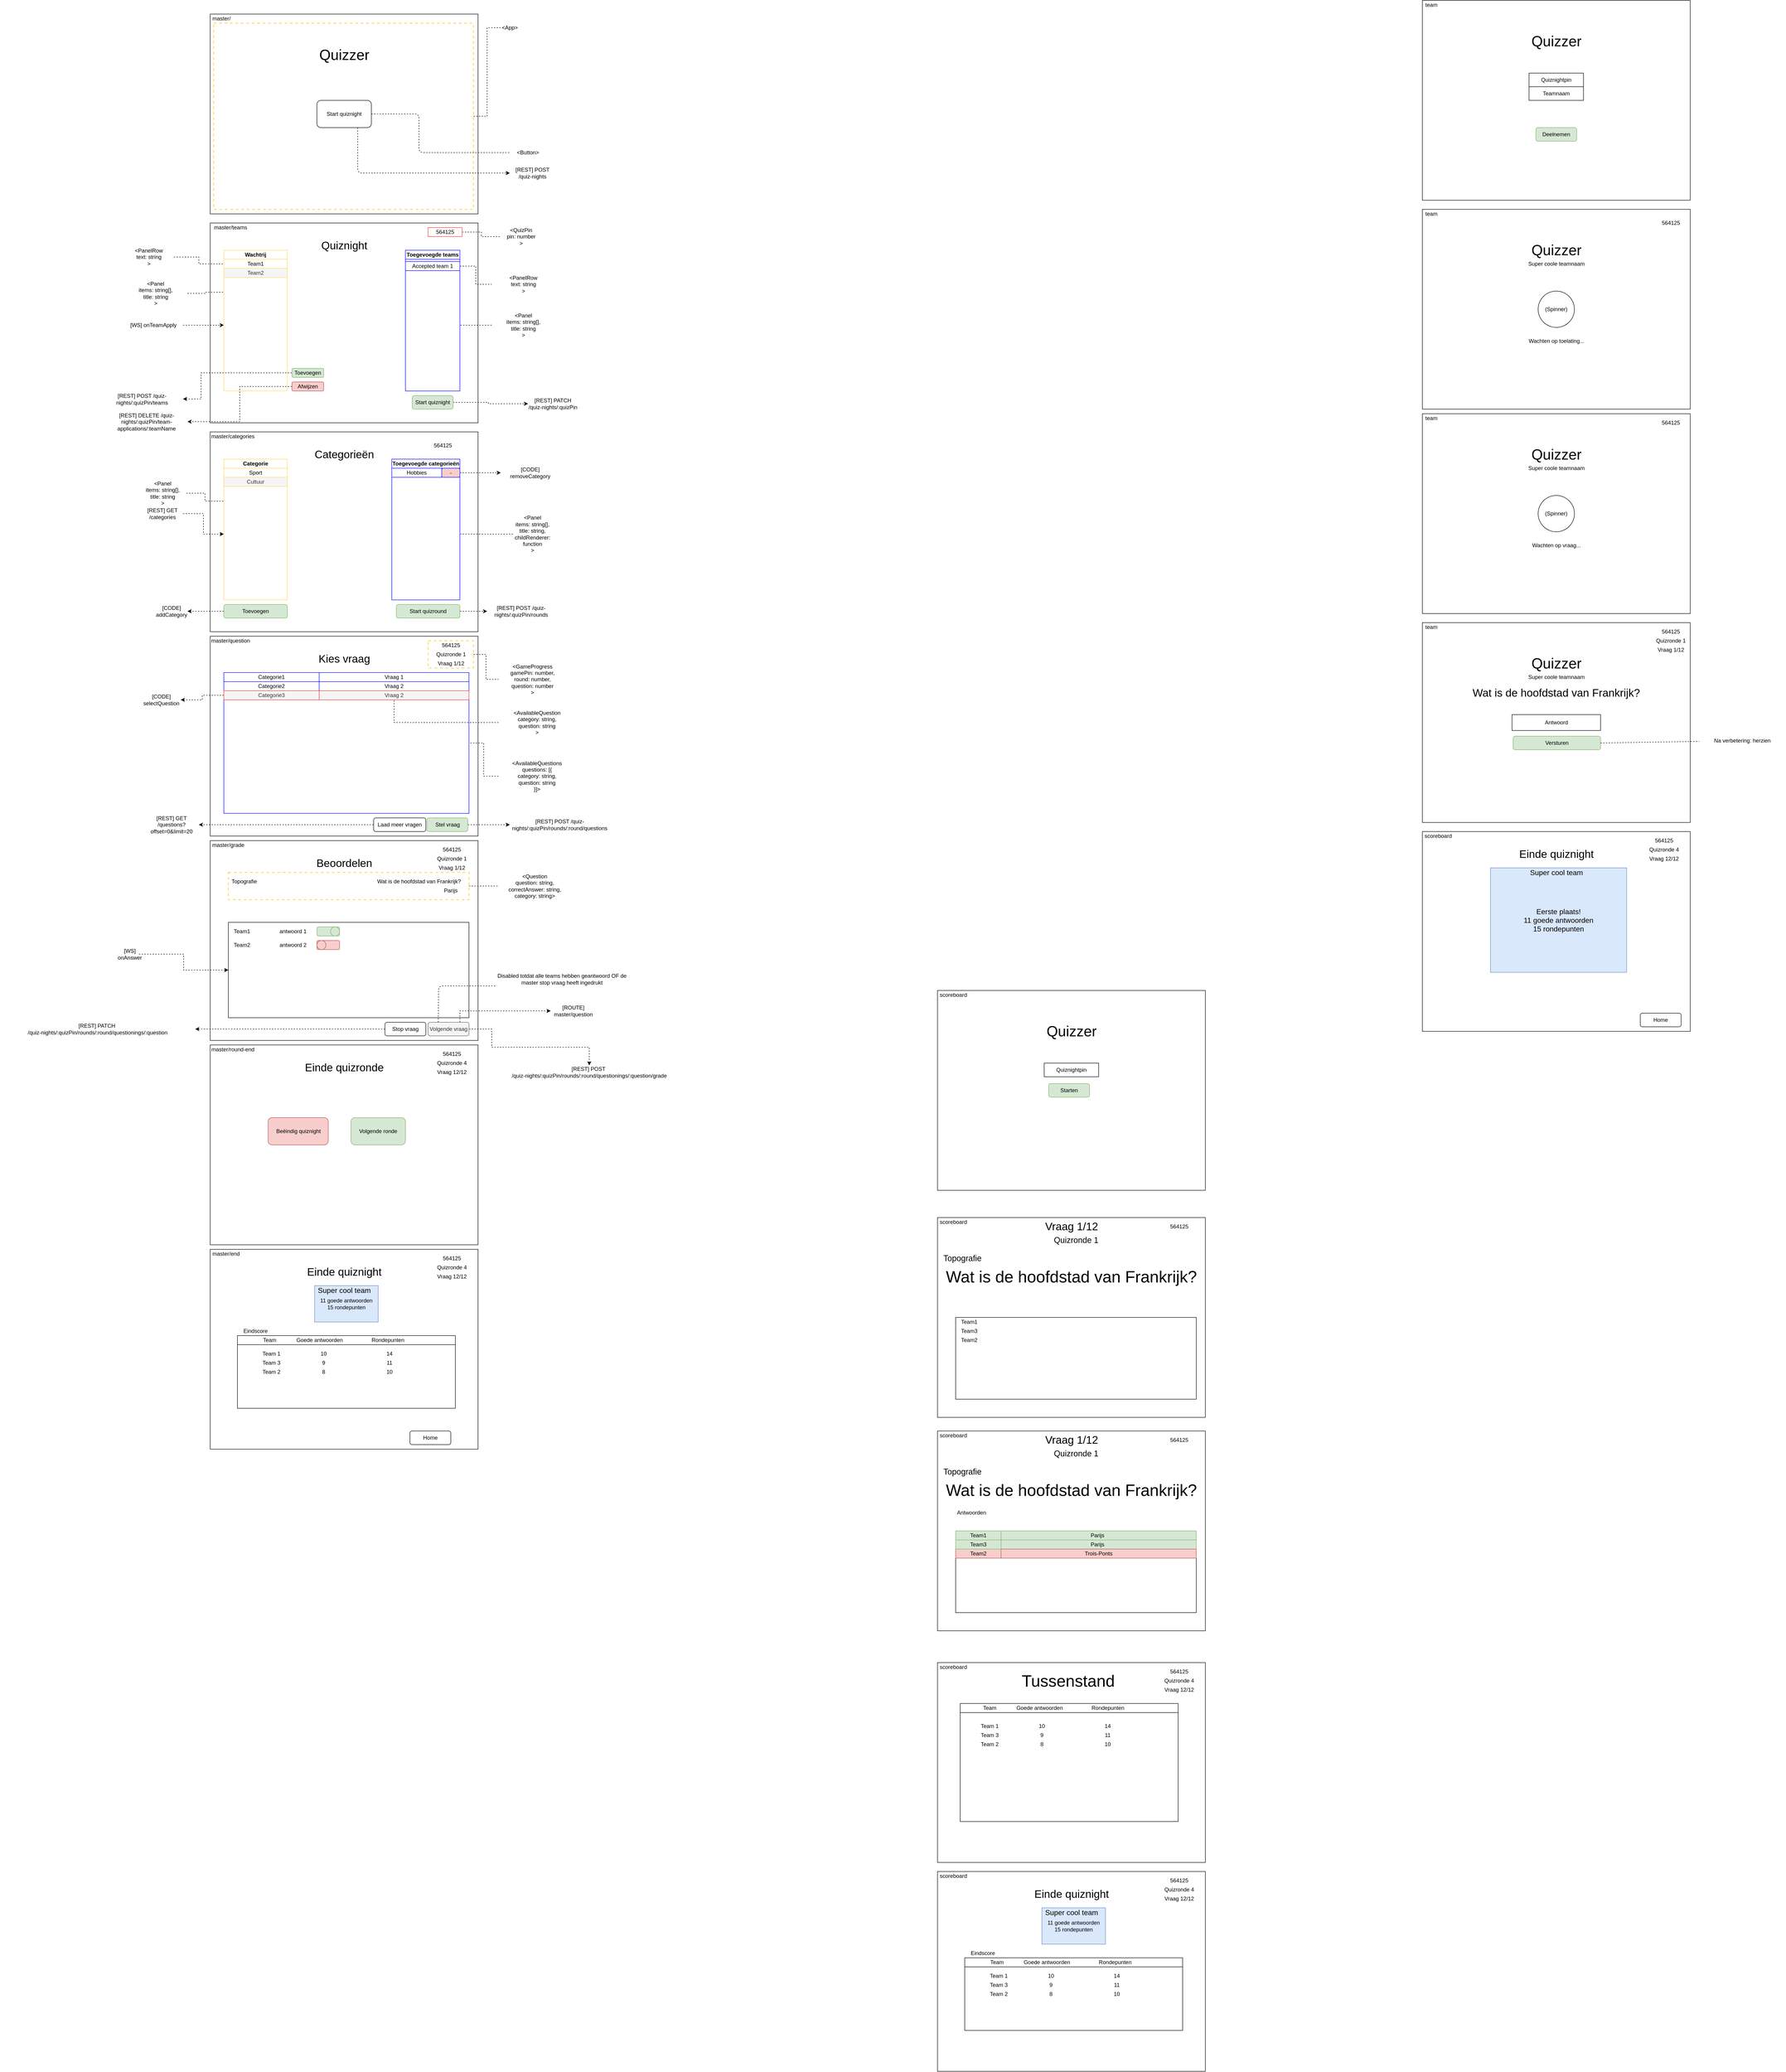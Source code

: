 <mxfile version="13.7.9" type="github">
  <diagram name="Page-1" id="f1b7ffb7-ca1e-a977-7cf5-a751b3c06c05">
    <mxGraphModel dx="2011" dy="662" grid="1" gridSize="10" guides="1" tooltips="1" connect="1" arrows="1" fold="1" page="1" pageScale="1" pageWidth="826" pageHeight="1169" background="#ffffff" math="0" shadow="0">
      <root>
        <mxCell id="0" />
        <mxCell id="1" parent="0" />
        <mxCell id="tzb5yaRrSsXEz6ic2CVl-111" value="" style="rounded=0;whiteSpace=wrap;html=1;" parent="1" vertex="1">
          <mxGeometry x="50" y="1860" width="590" height="440" as="geometry" />
        </mxCell>
        <mxCell id="bd66M0HTxPimwIOGu9iC-64" style="edgeStyle=orthogonalEdgeStyle;rounded=0;orthogonalLoop=1;jettySize=auto;html=1;entryX=0;entryY=0.5;entryDx=0;entryDy=0;dashed=1;endArrow=none;endFill=0;" edge="1" parent="1" source="bd66M0HTxPimwIOGu9iC-62" target="bd66M0HTxPimwIOGu9iC-63">
          <mxGeometry relative="1" as="geometry" />
        </mxCell>
        <mxCell id="bd66M0HTxPimwIOGu9iC-62" value="" style="rounded=0;whiteSpace=wrap;html=1;dashed=1;strokeColor=#FFD966;strokeWidth=2;fillColor=#ffffff;" vertex="1" parent="1">
          <mxGeometry x="90" y="1930" width="530" height="60" as="geometry" />
        </mxCell>
        <mxCell id="tzb5yaRrSsXEz6ic2CVl-95" value="" style="rounded=0;whiteSpace=wrap;html=1;" parent="1" vertex="1">
          <mxGeometry x="50" y="1410" width="590" height="440" as="geometry" />
        </mxCell>
        <mxCell id="bd66M0HTxPimwIOGu9iC-59" style="edgeStyle=orthogonalEdgeStyle;rounded=0;orthogonalLoop=1;jettySize=auto;html=1;dashed=1;endArrow=none;endFill=0;" edge="1" parent="1" source="bd66M0HTxPimwIOGu9iC-55" target="bd66M0HTxPimwIOGu9iC-57">
          <mxGeometry relative="1" as="geometry" />
        </mxCell>
        <mxCell id="bd66M0HTxPimwIOGu9iC-55" value="" style="rounded=0;whiteSpace=wrap;html=1;dashed=1;strokeWidth=2;strokeColor=#FFD966;" vertex="1" parent="1">
          <mxGeometry x="530" y="1420" width="100" height="60" as="geometry" />
        </mxCell>
        <mxCell id="tzb5yaRrSsXEz6ic2CVl-61" value="" style="rounded=0;whiteSpace=wrap;html=1;" parent="1" vertex="1">
          <mxGeometry x="50" y="40" width="590" height="440" as="geometry" />
        </mxCell>
        <mxCell id="bd66M0HTxPimwIOGu9iC-5" value="" style="rounded=0;whiteSpace=wrap;html=1;dashed=1;strokeWidth=2;strokeColor=#FFD966;" vertex="1" parent="1">
          <mxGeometry x="178.75" y="170" width="352.5" height="210" as="geometry" />
        </mxCell>
        <mxCell id="bd66M0HTxPimwIOGu9iC-4" style="edgeStyle=orthogonalEdgeStyle;rounded=0;orthogonalLoop=1;jettySize=auto;html=1;entryX=0;entryY=0.5;entryDx=0;entryDy=0;dashed=1;endArrow=none;endFill=0;" edge="1" parent="1" source="bd66M0HTxPimwIOGu9iC-1" target="bd66M0HTxPimwIOGu9iC-3">
          <mxGeometry relative="1" as="geometry" />
        </mxCell>
        <mxCell id="bd66M0HTxPimwIOGu9iC-1" value="" style="rounded=0;whiteSpace=wrap;html=1;dashed=1;strokeWidth=2;strokeColor=#FFD966;" vertex="1" parent="1">
          <mxGeometry x="57.5" y="60" width="572.5" height="410" as="geometry" />
        </mxCell>
        <mxCell id="tzb5yaRrSsXEz6ic2CVl-62" value="master/" style="text;html=1;strokeColor=none;fillColor=none;align=center;verticalAlign=middle;whiteSpace=wrap;rounded=0;" parent="1" vertex="1">
          <mxGeometry x="50" y="40" width="50" height="20" as="geometry" />
        </mxCell>
        <mxCell id="tzb5yaRrSsXEz6ic2CVl-64" value="" style="rounded=0;whiteSpace=wrap;html=1;" parent="1" vertex="1">
          <mxGeometry x="50" y="500" width="590" height="440" as="geometry" />
        </mxCell>
        <mxCell id="tzb5yaRrSsXEz6ic2CVl-65" value="master/teams" style="text;html=1;strokeColor=none;fillColor=none;align=center;verticalAlign=middle;whiteSpace=wrap;rounded=0;" parent="1" vertex="1">
          <mxGeometry x="50" y="500" width="90" height="20" as="geometry" />
        </mxCell>
        <mxCell id="tzb5yaRrSsXEz6ic2CVl-67" value="" style="rounded=0;whiteSpace=wrap;html=1;labelBorderColor=#FFD966;strokeColor=#FFD966;" parent="1" vertex="1">
          <mxGeometry x="80" y="580" width="140" height="290" as="geometry" />
        </mxCell>
        <mxCell id="tzb5yaRrSsXEz6ic2CVl-68" value="&lt;b&gt;Wachtrij&lt;/b&gt;" style="text;html=1;fillColor=none;align=center;verticalAlign=middle;whiteSpace=wrap;rounded=0;labelBorderColor=none;strokeColor=#FFD966;" parent="1" vertex="1">
          <mxGeometry x="80" y="560" width="140" height="20" as="geometry" />
        </mxCell>
        <mxCell id="tzb5yaRrSsXEz6ic2CVl-69" value="Team1" style="text;html=1;strokeColor=none;fillColor=none;align=center;verticalAlign=middle;whiteSpace=wrap;rounded=0;labelBorderColor=none;" parent="1" vertex="1">
          <mxGeometry x="80" y="580" width="140" height="20" as="geometry" />
        </mxCell>
        <mxCell id="tzb5yaRrSsXEz6ic2CVl-70" value="Team2" style="text;html=1;fillColor=#f5f5f5;align=center;verticalAlign=middle;whiteSpace=wrap;rounded=0;fontColor=#333333;labelBorderColor=none;strokeColor=#FFD966;" parent="1" vertex="1">
          <mxGeometry x="80" y="600" width="140" height="20" as="geometry" />
        </mxCell>
        <mxCell id="bd66M0HTxPimwIOGu9iC-14" style="edgeStyle=orthogonalEdgeStyle;rounded=0;orthogonalLoop=1;jettySize=auto;html=1;entryX=1;entryY=0.5;entryDx=0;entryDy=0;dashed=1;endArrow=classic;endFill=1;" edge="1" parent="1" source="tzb5yaRrSsXEz6ic2CVl-71" target="bd66M0HTxPimwIOGu9iC-13">
          <mxGeometry relative="1" as="geometry">
            <Array as="points">
              <mxPoint x="30" y="830" />
              <mxPoint x="30" y="888" />
            </Array>
          </mxGeometry>
        </mxCell>
        <mxCell id="tzb5yaRrSsXEz6ic2CVl-71" value="Toevoegen" style="rounded=1;whiteSpace=wrap;html=1;fillColor=#d5e8d4;strokeColor=#82b366;" parent="1" vertex="1">
          <mxGeometry x="230" y="820" width="70" height="20" as="geometry" />
        </mxCell>
        <mxCell id="bd66M0HTxPimwIOGu9iC-17" style="edgeStyle=orthogonalEdgeStyle;rounded=0;orthogonalLoop=1;jettySize=auto;html=1;entryX=1;entryY=0.5;entryDx=0;entryDy=0;dashed=1;endArrow=classic;endFill=1;" edge="1" parent="1" source="tzb5yaRrSsXEz6ic2CVl-72" target="bd66M0HTxPimwIOGu9iC-16">
          <mxGeometry relative="1" as="geometry" />
        </mxCell>
        <mxCell id="tzb5yaRrSsXEz6ic2CVl-72" value="Afwijzen" style="rounded=1;whiteSpace=wrap;html=1;fillColor=#f8cecc;strokeColor=#b85450;" parent="1" vertex="1">
          <mxGeometry x="230" y="850" width="70" height="20" as="geometry" />
        </mxCell>
        <mxCell id="tzb5yaRrSsXEz6ic2CVl-73" value="" style="rounded=0;whiteSpace=wrap;html=1;strokeColor=#0000FF;" parent="1" vertex="1">
          <mxGeometry x="480" y="580" width="120" height="290" as="geometry" />
        </mxCell>
        <mxCell id="tzb5yaRrSsXEz6ic2CVl-74" value="&lt;b&gt;Toegevoegde teams&lt;/b&gt;" style="text;html=1;fillColor=none;align=center;verticalAlign=middle;whiteSpace=wrap;rounded=0;strokeColor=#0000FF;" parent="1" vertex="1">
          <mxGeometry x="480" y="560" width="120" height="20" as="geometry" />
        </mxCell>
        <mxCell id="bd66M0HTxPimwIOGu9iC-18" style="edgeStyle=orthogonalEdgeStyle;rounded=0;orthogonalLoop=1;jettySize=auto;html=1;entryX=0;entryY=0.5;entryDx=0;entryDy=0;dashed=1;endArrow=classic;endFill=1;" edge="1" parent="1" source="tzb5yaRrSsXEz6ic2CVl-75" target="bd66M0HTxPimwIOGu9iC-15">
          <mxGeometry relative="1" as="geometry">
            <Array as="points">
              <mxPoint x="663" y="895" />
              <mxPoint x="663" y="898" />
              <mxPoint x="750" y="898" />
            </Array>
          </mxGeometry>
        </mxCell>
        <mxCell id="tzb5yaRrSsXEz6ic2CVl-75" value="Start quiznight" style="rounded=1;whiteSpace=wrap;html=1;fillColor=#d5e8d4;strokeColor=#82b366;" parent="1" vertex="1">
          <mxGeometry x="495" y="880" width="90" height="30" as="geometry" />
        </mxCell>
        <mxCell id="bd66M0HTxPimwIOGu9iC-29" style="edgeStyle=orthogonalEdgeStyle;rounded=0;orthogonalLoop=1;jettySize=auto;html=1;entryX=0;entryY=0.5;entryDx=0;entryDy=0;dashed=1;endArrow=none;endFill=0;" edge="1" parent="1" source="tzb5yaRrSsXEz6ic2CVl-76" target="bd66M0HTxPimwIOGu9iC-28">
          <mxGeometry relative="1" as="geometry" />
        </mxCell>
        <mxCell id="tzb5yaRrSsXEz6ic2CVl-76" value="Accepted team 1" style="text;html=1;fillColor=none;align=center;verticalAlign=middle;whiteSpace=wrap;rounded=0;strokeColor=#0000FF;" parent="1" vertex="1">
          <mxGeometry x="480" y="585" width="120" height="20" as="geometry" />
        </mxCell>
        <mxCell id="tzb5yaRrSsXEz6ic2CVl-78" value="&lt;font style=&quot;font-size: 24px&quot;&gt;Quiznight&lt;/font&gt;" style="text;html=1;strokeColor=none;fillColor=none;align=center;verticalAlign=middle;whiteSpace=wrap;rounded=0;" parent="1" vertex="1">
          <mxGeometry x="252.5" y="530" width="185" height="40" as="geometry" />
        </mxCell>
        <mxCell id="tzb5yaRrSsXEz6ic2CVl-81" value="" style="rounded=0;whiteSpace=wrap;html=1;" parent="1" vertex="1">
          <mxGeometry x="50" y="960" width="590" height="440" as="geometry" />
        </mxCell>
        <mxCell id="tzb5yaRrSsXEz6ic2CVl-82" value="master/categories" style="text;html=1;strokeColor=none;fillColor=none;align=center;verticalAlign=middle;whiteSpace=wrap;rounded=0;" parent="1" vertex="1">
          <mxGeometry x="50" y="960" width="100" height="20" as="geometry" />
        </mxCell>
        <mxCell id="tzb5yaRrSsXEz6ic2CVl-83" value="" style="rounded=0;whiteSpace=wrap;html=1;strokeColor=#FFD966;" parent="1" vertex="1">
          <mxGeometry x="80" y="1040" width="140" height="290" as="geometry" />
        </mxCell>
        <mxCell id="tzb5yaRrSsXEz6ic2CVl-84" value="&lt;b&gt;Categorie&lt;/b&gt;" style="text;html=1;fillColor=none;align=center;verticalAlign=middle;whiteSpace=wrap;rounded=0;strokeColor=#FFD966;" parent="1" vertex="1">
          <mxGeometry x="80" y="1020" width="140" height="20" as="geometry" />
        </mxCell>
        <mxCell id="tzb5yaRrSsXEz6ic2CVl-85" value="Sport" style="text;html=1;fillColor=none;align=center;verticalAlign=middle;whiteSpace=wrap;rounded=0;strokeColor=#FFD966;" parent="1" vertex="1">
          <mxGeometry x="80" y="1040" width="140" height="20" as="geometry" />
        </mxCell>
        <mxCell id="tzb5yaRrSsXEz6ic2CVl-86" value="Cultuur" style="text;html=1;fillColor=#f5f5f5;align=center;verticalAlign=middle;whiteSpace=wrap;rounded=0;fontColor=#333333;strokeColor=#FFD966;" parent="1" vertex="1">
          <mxGeometry x="80" y="1060" width="140" height="20" as="geometry" />
        </mxCell>
        <mxCell id="bd66M0HTxPimwIOGu9iC-45" style="edgeStyle=orthogonalEdgeStyle;rounded=0;orthogonalLoop=1;jettySize=auto;html=1;dashed=1;endArrow=classic;endFill=1;" edge="1" parent="1" source="tzb5yaRrSsXEz6ic2CVl-87" target="bd66M0HTxPimwIOGu9iC-41">
          <mxGeometry relative="1" as="geometry" />
        </mxCell>
        <mxCell id="tzb5yaRrSsXEz6ic2CVl-87" value="Toevoegen" style="rounded=1;whiteSpace=wrap;html=1;fillColor=#d5e8d4;strokeColor=#82b366;" parent="1" vertex="1">
          <mxGeometry x="80" y="1340" width="140" height="30" as="geometry" />
        </mxCell>
        <mxCell id="bd66M0HTxPimwIOGu9iC-48" style="edgeStyle=orthogonalEdgeStyle;rounded=0;orthogonalLoop=1;jettySize=auto;html=1;entryX=0;entryY=0.5;entryDx=0;entryDy=0;dashed=1;endArrow=none;endFill=0;" edge="1" parent="1" source="tzb5yaRrSsXEz6ic2CVl-89" target="bd66M0HTxPimwIOGu9iC-47">
          <mxGeometry relative="1" as="geometry" />
        </mxCell>
        <mxCell id="tzb5yaRrSsXEz6ic2CVl-89" value="" style="rounded=0;whiteSpace=wrap;html=1;strokeColor=#0000FF;" parent="1" vertex="1">
          <mxGeometry x="450" y="1040" width="150" height="290" as="geometry" />
        </mxCell>
        <mxCell id="tzb5yaRrSsXEz6ic2CVl-90" value="&lt;b&gt;Toegevoegde categorieën&lt;/b&gt;" style="text;html=1;fillColor=none;align=center;verticalAlign=middle;whiteSpace=wrap;rounded=0;strokeColor=#0000FF;" parent="1" vertex="1">
          <mxGeometry x="450" y="1020" width="150" height="20" as="geometry" />
        </mxCell>
        <mxCell id="bd66M0HTxPimwIOGu9iC-39" style="edgeStyle=orthogonalEdgeStyle;rounded=0;orthogonalLoop=1;jettySize=auto;html=1;entryX=0;entryY=0.5;entryDx=0;entryDy=0;dashed=1;endArrow=classic;endFill=1;" edge="1" parent="1" source="tzb5yaRrSsXEz6ic2CVl-91" target="bd66M0HTxPimwIOGu9iC-37">
          <mxGeometry relative="1" as="geometry" />
        </mxCell>
        <mxCell id="tzb5yaRrSsXEz6ic2CVl-91" value="Start quizround" style="rounded=1;whiteSpace=wrap;html=1;fillColor=#d5e8d4;strokeColor=#82b366;" parent="1" vertex="1">
          <mxGeometry x="460" y="1340" width="140" height="30" as="geometry" />
        </mxCell>
        <mxCell id="tzb5yaRrSsXEz6ic2CVl-92" value="Hobbies" style="text;html=1;fillColor=none;align=center;verticalAlign=middle;whiteSpace=wrap;rounded=0;strokeColor=#0000FF;" parent="1" vertex="1">
          <mxGeometry x="450" y="1040" width="110" height="20" as="geometry" />
        </mxCell>
        <mxCell id="tzb5yaRrSsXEz6ic2CVl-93" value="&lt;font style=&quot;font-size: 24px&quot;&gt;Categorieën&lt;/font&gt;" style="text;html=1;strokeColor=none;fillColor=none;align=center;verticalAlign=middle;whiteSpace=wrap;rounded=0;" parent="1" vertex="1">
          <mxGeometry x="252.5" y="990" width="185" height="40" as="geometry" />
        </mxCell>
        <mxCell id="bd66M0HTxPimwIOGu9iC-44" style="edgeStyle=orthogonalEdgeStyle;rounded=0;orthogonalLoop=1;jettySize=auto;html=1;dashed=1;endArrow=classic;endFill=1;" edge="1" parent="1" source="tzb5yaRrSsXEz6ic2CVl-94" target="bd66M0HTxPimwIOGu9iC-43">
          <mxGeometry relative="1" as="geometry" />
        </mxCell>
        <mxCell id="tzb5yaRrSsXEz6ic2CVl-94" value="-" style="rounded=1;whiteSpace=wrap;html=1;fillColor=#f8cecc;strokeColor=#0000FF;" parent="1" vertex="1">
          <mxGeometry x="560" y="1040" width="40" height="20" as="geometry" />
        </mxCell>
        <mxCell id="tzb5yaRrSsXEz6ic2CVl-96" value="master/question" style="text;html=1;strokeColor=none;fillColor=none;align=center;verticalAlign=middle;whiteSpace=wrap;rounded=0;" parent="1" vertex="1">
          <mxGeometry x="50" y="1410" width="90" height="20" as="geometry" />
        </mxCell>
        <mxCell id="tzb5yaRrSsXEz6ic2CVl-97" value="&lt;font style=&quot;font-size: 24px&quot;&gt;Kies vraag&lt;/font&gt;" style="text;html=1;strokeColor=none;fillColor=none;align=center;verticalAlign=middle;whiteSpace=wrap;rounded=0;" parent="1" vertex="1">
          <mxGeometry x="252.5" y="1440" width="185" height="40" as="geometry" />
        </mxCell>
        <mxCell id="tzb5yaRrSsXEz6ic2CVl-98" value="" style="rounded=0;whiteSpace=wrap;html=1;strokeColor=#0000FF;" parent="1" vertex="1">
          <mxGeometry x="80" y="1490" width="540" height="310" as="geometry" />
        </mxCell>
        <mxCell id="bd66M0HTxPimwIOGu9iC-34" style="edgeStyle=orthogonalEdgeStyle;rounded=0;orthogonalLoop=1;jettySize=auto;html=1;entryX=0;entryY=0.5;entryDx=0;entryDy=0;dashed=1;endArrow=none;endFill=0;" edge="1" parent="1" source="tzb5yaRrSsXEz6ic2CVl-102" target="bd66M0HTxPimwIOGu9iC-33">
          <mxGeometry relative="1" as="geometry" />
        </mxCell>
        <mxCell id="tzb5yaRrSsXEz6ic2CVl-102" value="564125" style="text;html=1;fillColor=none;align=center;verticalAlign=middle;whiteSpace=wrap;rounded=0;strokeColor=#FF3333;" parent="1" vertex="1">
          <mxGeometry x="530" y="510" width="75" height="20" as="geometry" />
        </mxCell>
        <mxCell id="tzb5yaRrSsXEz6ic2CVl-103" value="564125" style="text;html=1;fillColor=none;align=center;verticalAlign=middle;whiteSpace=wrap;rounded=0;" parent="1" vertex="1">
          <mxGeometry x="525" y="980" width="75" height="20" as="geometry" />
        </mxCell>
        <mxCell id="tzb5yaRrSsXEz6ic2CVl-104" value="Categorie1" style="text;html=1;fillColor=none;align=center;verticalAlign=middle;whiteSpace=wrap;rounded=0;strokeColor=#0000FF;" parent="1" vertex="1">
          <mxGeometry x="80" y="1490" width="210" height="20" as="geometry" />
        </mxCell>
        <mxCell id="tzb5yaRrSsXEz6ic2CVl-105" value="Vraag 1" style="text;html=1;fillColor=none;align=center;verticalAlign=middle;whiteSpace=wrap;rounded=0;strokeColor=#0000FF;" parent="1" vertex="1">
          <mxGeometry x="290" y="1490" width="330" height="20" as="geometry" />
        </mxCell>
        <mxCell id="tzb5yaRrSsXEz6ic2CVl-106" value="Categorie2" style="text;html=1;fillColor=none;align=center;verticalAlign=middle;whiteSpace=wrap;rounded=0;strokeColor=#0000FF;" parent="1" vertex="1">
          <mxGeometry x="80" y="1510" width="210" height="20" as="geometry" />
        </mxCell>
        <mxCell id="tzb5yaRrSsXEz6ic2CVl-107" value="Vraag 2" style="text;html=1;fillColor=none;align=center;verticalAlign=middle;whiteSpace=wrap;rounded=0;strokeColor=#0000FF;" parent="1" vertex="1">
          <mxGeometry x="290" y="1510" width="330" height="20" as="geometry" />
        </mxCell>
        <mxCell id="bd66M0HTxPimwIOGu9iC-50" style="edgeStyle=orthogonalEdgeStyle;rounded=0;orthogonalLoop=1;jettySize=auto;html=1;entryX=1;entryY=0.5;entryDx=0;entryDy=0;dashed=1;endArrow=classic;endFill=1;" edge="1" parent="1" source="tzb5yaRrSsXEz6ic2CVl-108" target="bd66M0HTxPimwIOGu9iC-49">
          <mxGeometry relative="1" as="geometry" />
        </mxCell>
        <mxCell id="tzb5yaRrSsXEz6ic2CVl-108" value="Categorie3" style="text;html=1;fillColor=#f5f5f5;align=center;verticalAlign=middle;whiteSpace=wrap;rounded=0;fontColor=#333333;strokeColor=#FF3333;" parent="1" vertex="1">
          <mxGeometry x="80" y="1530" width="210" height="20" as="geometry" />
        </mxCell>
        <mxCell id="tzb5yaRrSsXEz6ic2CVl-109" value="Vraag 2" style="text;html=1;fillColor=#f5f5f5;align=center;verticalAlign=middle;whiteSpace=wrap;rounded=0;fontColor=#333333;strokeColor=#FF3333;" parent="1" vertex="1">
          <mxGeometry x="290" y="1530" width="330" height="20" as="geometry" />
        </mxCell>
        <mxCell id="bd66M0HTxPimwIOGu9iC-58" style="edgeStyle=orthogonalEdgeStyle;rounded=0;orthogonalLoop=1;jettySize=auto;html=1;entryX=0;entryY=0.5;entryDx=0;entryDy=0;dashed=1;endArrow=classic;endFill=1;" edge="1" parent="1" source="tzb5yaRrSsXEz6ic2CVl-110" target="bd66M0HTxPimwIOGu9iC-56">
          <mxGeometry relative="1" as="geometry" />
        </mxCell>
        <mxCell id="tzb5yaRrSsXEz6ic2CVl-110" value="Stel vraag" style="rounded=1;whiteSpace=wrap;html=1;fillColor=#d5e8d4;strokeColor=#82b366;" parent="1" vertex="1">
          <mxGeometry x="527.5" y="1810" width="90" height="30" as="geometry" />
        </mxCell>
        <mxCell id="tzb5yaRrSsXEz6ic2CVl-112" value="master/grade" style="text;html=1;strokeColor=none;fillColor=none;align=center;verticalAlign=middle;whiteSpace=wrap;rounded=0;" parent="1" vertex="1">
          <mxGeometry x="50" y="1860" width="80" height="20" as="geometry" />
        </mxCell>
        <mxCell id="tzb5yaRrSsXEz6ic2CVl-113" value="&lt;font style=&quot;font-size: 24px&quot;&gt;Beoordelen&lt;/font&gt;" style="text;html=1;strokeColor=none;fillColor=none;align=center;verticalAlign=middle;whiteSpace=wrap;rounded=0;" parent="1" vertex="1">
          <mxGeometry x="252.5" y="1890" width="185" height="40" as="geometry" />
        </mxCell>
        <mxCell id="tzb5yaRrSsXEz6ic2CVl-114" value="" style="rounded=0;whiteSpace=wrap;html=1;" parent="1" vertex="1">
          <mxGeometry x="90" y="2040" width="530" height="210" as="geometry" />
        </mxCell>
        <mxCell id="tzb5yaRrSsXEz6ic2CVl-115" value="Team1" style="text;html=1;strokeColor=none;fillColor=none;align=center;verticalAlign=middle;whiteSpace=wrap;rounded=0;" parent="1" vertex="1">
          <mxGeometry x="100" y="2050" width="40" height="20" as="geometry" />
        </mxCell>
        <mxCell id="tzb5yaRrSsXEz6ic2CVl-116" value="antwoord 1" style="text;html=1;strokeColor=none;fillColor=none;align=center;verticalAlign=middle;whiteSpace=wrap;rounded=0;" parent="1" vertex="1">
          <mxGeometry x="155" y="2050" width="155" height="20" as="geometry" />
        </mxCell>
        <mxCell id="bd66M0HTxPimwIOGu9iC-61" style="edgeStyle=orthogonalEdgeStyle;rounded=0;orthogonalLoop=1;jettySize=auto;html=1;entryX=0.5;entryY=0;entryDx=0;entryDy=0;dashed=1;endArrow=classic;endFill=1;exitX=1;exitY=0.5;exitDx=0;exitDy=0;" edge="1" parent="1" source="tzb5yaRrSsXEz6ic2CVl-124" target="bd66M0HTxPimwIOGu9iC-60">
          <mxGeometry relative="1" as="geometry">
            <Array as="points">
              <mxPoint x="670" y="2275" />
              <mxPoint x="670" y="2315" />
              <mxPoint x="885" y="2315" />
            </Array>
          </mxGeometry>
        </mxCell>
        <mxCell id="tzb5yaRrSsXEz6ic2CVl-117" value="" style="rounded=1;whiteSpace=wrap;html=1;fillColor=#d5e8d4;strokeColor=#82b366;" parent="1" vertex="1">
          <mxGeometry x="285" y="2050" width="50" height="20" as="geometry" />
        </mxCell>
        <mxCell id="tzb5yaRrSsXEz6ic2CVl-119" value="Team2" style="text;html=1;strokeColor=none;fillColor=none;align=center;verticalAlign=middle;whiteSpace=wrap;rounded=0;" parent="1" vertex="1">
          <mxGeometry x="100" y="2080" width="40" height="20" as="geometry" />
        </mxCell>
        <mxCell id="tzb5yaRrSsXEz6ic2CVl-120" value="antwoord 2" style="text;html=1;strokeColor=none;fillColor=none;align=center;verticalAlign=middle;whiteSpace=wrap;rounded=0;" parent="1" vertex="1">
          <mxGeometry x="155" y="2080" width="155" height="20" as="geometry" />
        </mxCell>
        <mxCell id="tzb5yaRrSsXEz6ic2CVl-121" value="" style="rounded=1;whiteSpace=wrap;html=1;fillColor=#f8cecc;strokeColor=#b85450;" parent="1" vertex="1">
          <mxGeometry x="285" y="2080" width="50" height="20" as="geometry" />
        </mxCell>
        <mxCell id="tzb5yaRrSsXEz6ic2CVl-122" value="" style="ellipse;whiteSpace=wrap;html=1;aspect=fixed;fillColor=#f8cecc;strokeColor=#b85450;" parent="1" vertex="1">
          <mxGeometry x="285" y="2080" width="20" height="20" as="geometry" />
        </mxCell>
        <mxCell id="bd66M0HTxPimwIOGu9iC-75" style="edgeStyle=orthogonalEdgeStyle;rounded=0;orthogonalLoop=1;jettySize=auto;html=1;dashed=1;endArrow=classic;endFill=1;" edge="1" parent="1" source="tzb5yaRrSsXEz6ic2CVl-124" target="bd66M0HTxPimwIOGu9iC-73">
          <mxGeometry relative="1" as="geometry">
            <Array as="points">
              <mxPoint x="600" y="2235" />
            </Array>
          </mxGeometry>
        </mxCell>
        <mxCell id="tzb5yaRrSsXEz6ic2CVl-124" value="Volgende vraag" style="rounded=1;whiteSpace=wrap;html=1;fillColor=#f5f5f5;strokeColor=#666666;fontColor=#333333;" parent="1" vertex="1">
          <mxGeometry x="530" y="2260" width="90" height="30" as="geometry" />
        </mxCell>
        <mxCell id="bd66M0HTxPimwIOGu9iC-72" style="edgeStyle=orthogonalEdgeStyle;rounded=0;orthogonalLoop=1;jettySize=auto;html=1;entryX=1;entryY=0.5;entryDx=0;entryDy=0;dashed=1;endArrow=classic;endFill=1;" edge="1" parent="1" source="tzb5yaRrSsXEz6ic2CVl-126" target="bd66M0HTxPimwIOGu9iC-71">
          <mxGeometry relative="1" as="geometry" />
        </mxCell>
        <mxCell id="tzb5yaRrSsXEz6ic2CVl-126" value="Stop vraag" style="rounded=1;whiteSpace=wrap;html=1;" parent="1" vertex="1">
          <mxGeometry x="435" y="2260" width="90" height="30" as="geometry" />
        </mxCell>
        <mxCell id="tzb5yaRrSsXEz6ic2CVl-127" value="Disabled totdat alle teams hebben geantwoord OF de master stop vraag heeft ingedrukt" style="text;html=1;strokeColor=none;fillColor=none;align=center;verticalAlign=middle;whiteSpace=wrap;rounded=0;" parent="1" vertex="1">
          <mxGeometry x="680" y="2150" width="290" height="30" as="geometry" />
        </mxCell>
        <mxCell id="tzb5yaRrSsXEz6ic2CVl-128" value="Vraag 1/12" style="text;html=1;strokeColor=none;fillColor=none;align=center;verticalAlign=middle;whiteSpace=wrap;rounded=0;" parent="1" vertex="1">
          <mxGeometry x="545" y="1910" width="75" height="20" as="geometry" />
        </mxCell>
        <mxCell id="tzb5yaRrSsXEz6ic2CVl-129" value="Quizronde 1" style="text;html=1;strokeColor=none;fillColor=none;align=center;verticalAlign=middle;whiteSpace=wrap;rounded=0;" parent="1" vertex="1">
          <mxGeometry x="545" y="1890" width="75" height="20" as="geometry" />
        </mxCell>
        <mxCell id="tzb5yaRrSsXEz6ic2CVl-130" value="564125" style="text;html=1;strokeColor=none;fillColor=none;align=center;verticalAlign=middle;whiteSpace=wrap;rounded=0;" parent="1" vertex="1">
          <mxGeometry x="545" y="1870" width="75" height="20" as="geometry" />
        </mxCell>
        <mxCell id="tzb5yaRrSsXEz6ic2CVl-131" value="" style="rounded=0;whiteSpace=wrap;html=1;" parent="1" vertex="1">
          <mxGeometry x="50" y="2310" width="590" height="440" as="geometry" />
        </mxCell>
        <mxCell id="tzb5yaRrSsXEz6ic2CVl-132" value="master/round-end" style="text;html=1;strokeColor=none;fillColor=none;align=center;verticalAlign=middle;whiteSpace=wrap;rounded=0;" parent="1" vertex="1">
          <mxGeometry x="50" y="2310" width="100" height="20" as="geometry" />
        </mxCell>
        <mxCell id="tzb5yaRrSsXEz6ic2CVl-133" value="&lt;font style=&quot;font-size: 24px&quot;&gt;Einde quizronde&lt;/font&gt;" style="text;html=1;strokeColor=none;fillColor=none;align=center;verticalAlign=middle;whiteSpace=wrap;rounded=0;" parent="1" vertex="1">
          <mxGeometry x="252.5" y="2340" width="185" height="40" as="geometry" />
        </mxCell>
        <mxCell id="tzb5yaRrSsXEz6ic2CVl-134" value="Vraag 12/12" style="text;html=1;strokeColor=none;fillColor=none;align=center;verticalAlign=middle;whiteSpace=wrap;rounded=0;" parent="1" vertex="1">
          <mxGeometry x="545" y="2360" width="75" height="20" as="geometry" />
        </mxCell>
        <mxCell id="tzb5yaRrSsXEz6ic2CVl-135" value="Quizronde 4" style="text;html=1;strokeColor=none;fillColor=none;align=center;verticalAlign=middle;whiteSpace=wrap;rounded=0;" parent="1" vertex="1">
          <mxGeometry x="545" y="2340" width="75" height="20" as="geometry" />
        </mxCell>
        <mxCell id="tzb5yaRrSsXEz6ic2CVl-136" value="564125" style="text;html=1;strokeColor=none;fillColor=none;align=center;verticalAlign=middle;whiteSpace=wrap;rounded=0;" parent="1" vertex="1">
          <mxGeometry x="545" y="2320" width="75" height="20" as="geometry" />
        </mxCell>
        <mxCell id="tzb5yaRrSsXEz6ic2CVl-137" value="Beëindig quiznight" style="rounded=1;whiteSpace=wrap;html=1;fillColor=#f8cecc;strokeColor=#b85450;" parent="1" vertex="1">
          <mxGeometry x="177.5" y="2470" width="132.5" height="60" as="geometry" />
        </mxCell>
        <mxCell id="tzb5yaRrSsXEz6ic2CVl-138" value="Volgende ronde" style="rounded=1;whiteSpace=wrap;html=1;fillColor=#d5e8d4;strokeColor=#82b366;" parent="1" vertex="1">
          <mxGeometry x="360" y="2470" width="120" height="60" as="geometry" />
        </mxCell>
        <mxCell id="tzb5yaRrSsXEz6ic2CVl-146" value="" style="rounded=0;whiteSpace=wrap;html=1;" parent="1" vertex="1">
          <mxGeometry x="50" y="2760" width="590" height="440" as="geometry" />
        </mxCell>
        <mxCell id="tzb5yaRrSsXEz6ic2CVl-147" value="master/end" style="text;html=1;strokeColor=none;fillColor=none;align=center;verticalAlign=middle;whiteSpace=wrap;rounded=0;" parent="1" vertex="1">
          <mxGeometry x="50" y="2760" width="70" height="20" as="geometry" />
        </mxCell>
        <mxCell id="tzb5yaRrSsXEz6ic2CVl-148" value="&lt;font style=&quot;font-size: 24px&quot;&gt;Einde quiznight&lt;/font&gt;" style="text;html=1;strokeColor=none;fillColor=none;align=center;verticalAlign=middle;whiteSpace=wrap;rounded=0;" parent="1" vertex="1">
          <mxGeometry x="252.5" y="2790" width="185" height="40" as="geometry" />
        </mxCell>
        <mxCell id="tzb5yaRrSsXEz6ic2CVl-149" value="Vraag 12/12" style="text;html=1;strokeColor=none;fillColor=none;align=center;verticalAlign=middle;whiteSpace=wrap;rounded=0;" parent="1" vertex="1">
          <mxGeometry x="545" y="2810" width="75" height="20" as="geometry" />
        </mxCell>
        <mxCell id="tzb5yaRrSsXEz6ic2CVl-150" value="Quizronde 4" style="text;html=1;strokeColor=none;fillColor=none;align=center;verticalAlign=middle;whiteSpace=wrap;rounded=0;" parent="1" vertex="1">
          <mxGeometry x="545" y="2790" width="75" height="20" as="geometry" />
        </mxCell>
        <mxCell id="tzb5yaRrSsXEz6ic2CVl-151" value="564125" style="text;html=1;strokeColor=none;fillColor=none;align=center;verticalAlign=middle;whiteSpace=wrap;rounded=0;" parent="1" vertex="1">
          <mxGeometry x="545" y="2770" width="75" height="20" as="geometry" />
        </mxCell>
        <mxCell id="tzb5yaRrSsXEz6ic2CVl-153" value="Home" style="rounded=1;whiteSpace=wrap;html=1;" parent="1" vertex="1">
          <mxGeometry x="490" y="3160" width="90" height="30" as="geometry" />
        </mxCell>
        <mxCell id="tzb5yaRrSsXEz6ic2CVl-162" value="Eindscore" style="text;html=1;strokeColor=none;fillColor=none;align=center;verticalAlign=middle;whiteSpace=wrap;rounded=0;" parent="1" vertex="1">
          <mxGeometry x="110" y="2930" width="80" height="20" as="geometry" />
        </mxCell>
        <mxCell id="tzb5yaRrSsXEz6ic2CVl-163" value="" style="rounded=0;whiteSpace=wrap;html=1;" parent="1" vertex="1">
          <mxGeometry x="1652" y="2690" width="590" height="440" as="geometry" />
        </mxCell>
        <mxCell id="tzb5yaRrSsXEz6ic2CVl-164" value="scoreboard" style="text;html=1;strokeColor=none;fillColor=none;align=center;verticalAlign=middle;whiteSpace=wrap;rounded=0;" parent="1" vertex="1">
          <mxGeometry x="1652" y="2690" width="70" height="20" as="geometry" />
        </mxCell>
        <mxCell id="tzb5yaRrSsXEz6ic2CVl-166" value="" style="rounded=0;whiteSpace=wrap;html=1;" parent="1" vertex="1">
          <mxGeometry x="1692" y="2910" width="530" height="180" as="geometry" />
        </mxCell>
        <mxCell id="tzb5yaRrSsXEz6ic2CVl-167" value="Team1" style="text;html=1;strokeColor=none;fillColor=none;align=center;verticalAlign=middle;whiteSpace=wrap;rounded=0;" parent="1" vertex="1">
          <mxGeometry x="1702" y="2910" width="40" height="20" as="geometry" />
        </mxCell>
        <mxCell id="tzb5yaRrSsXEz6ic2CVl-171" value="Team3" style="text;html=1;strokeColor=none;fillColor=none;align=center;verticalAlign=middle;whiteSpace=wrap;rounded=0;" parent="1" vertex="1">
          <mxGeometry x="1702" y="2930" width="40" height="20" as="geometry" />
        </mxCell>
        <mxCell id="tzb5yaRrSsXEz6ic2CVl-177" value="&lt;font style=&quot;font-size: 24px&quot;&gt;Vraag 1/12&lt;/font&gt;" style="text;html=1;strokeColor=none;fillColor=none;align=center;verticalAlign=middle;whiteSpace=wrap;rounded=0;" parent="1" vertex="1">
          <mxGeometry x="1880.75" y="2700" width="132.5" height="20" as="geometry" />
        </mxCell>
        <mxCell id="tzb5yaRrSsXEz6ic2CVl-178" value="&lt;font style=&quot;font-size: 18px&quot;&gt;Quizronde 1&lt;/font&gt;" style="text;html=1;strokeColor=none;fillColor=none;align=center;verticalAlign=middle;whiteSpace=wrap;rounded=0;" parent="1" vertex="1">
          <mxGeometry x="1885.75" y="2730" width="142.5" height="20" as="geometry" />
        </mxCell>
        <mxCell id="tzb5yaRrSsXEz6ic2CVl-179" value="564125" style="text;html=1;strokeColor=none;fillColor=none;align=center;verticalAlign=middle;whiteSpace=wrap;rounded=0;" parent="1" vertex="1">
          <mxGeometry x="2147" y="2700" width="75" height="20" as="geometry" />
        </mxCell>
        <mxCell id="tzb5yaRrSsXEz6ic2CVl-180" value="" style="rounded=0;whiteSpace=wrap;html=1;" parent="1" vertex="1">
          <mxGeometry x="1652" y="3670" width="590" height="440" as="geometry" />
        </mxCell>
        <mxCell id="tzb5yaRrSsXEz6ic2CVl-181" value="scoreboard" style="text;html=1;strokeColor=none;fillColor=none;align=center;verticalAlign=middle;whiteSpace=wrap;rounded=0;" parent="1" vertex="1">
          <mxGeometry x="1652" y="3670" width="70" height="20" as="geometry" />
        </mxCell>
        <mxCell id="tzb5yaRrSsXEz6ic2CVl-183" value="Vraag 12/12" style="text;html=1;strokeColor=none;fillColor=none;align=center;verticalAlign=middle;whiteSpace=wrap;rounded=0;" parent="1" vertex="1">
          <mxGeometry x="2147" y="3720" width="75" height="20" as="geometry" />
        </mxCell>
        <mxCell id="tzb5yaRrSsXEz6ic2CVl-184" value="Quizronde 4" style="text;html=1;strokeColor=none;fillColor=none;align=center;verticalAlign=middle;whiteSpace=wrap;rounded=0;" parent="1" vertex="1">
          <mxGeometry x="2147" y="3700" width="75" height="20" as="geometry" />
        </mxCell>
        <mxCell id="tzb5yaRrSsXEz6ic2CVl-185" value="564125" style="text;html=1;strokeColor=none;fillColor=none;align=center;verticalAlign=middle;whiteSpace=wrap;rounded=0;" parent="1" vertex="1">
          <mxGeometry x="2147" y="3680" width="75" height="20" as="geometry" />
        </mxCell>
        <mxCell id="tzb5yaRrSsXEz6ic2CVl-188" value="" style="rounded=0;whiteSpace=wrap;html=1;" parent="1" vertex="1">
          <mxGeometry x="1702" y="3760" width="480" height="260" as="geometry" />
        </mxCell>
        <mxCell id="tzb5yaRrSsXEz6ic2CVl-189" value="Team 1" style="text;html=1;strokeColor=none;fillColor=none;align=center;verticalAlign=middle;whiteSpace=wrap;rounded=0;" parent="1" vertex="1">
          <mxGeometry x="1712" y="3800" width="110" height="20" as="geometry" />
        </mxCell>
        <mxCell id="tzb5yaRrSsXEz6ic2CVl-190" value="14" style="text;html=1;strokeColor=none;fillColor=none;align=center;verticalAlign=middle;whiteSpace=wrap;rounded=0;" parent="1" vertex="1">
          <mxGeometry x="1972" y="3800" width="110" height="20" as="geometry" />
        </mxCell>
        <mxCell id="tzb5yaRrSsXEz6ic2CVl-191" value="Team 3" style="text;html=1;strokeColor=none;fillColor=none;align=center;verticalAlign=middle;whiteSpace=wrap;rounded=0;" parent="1" vertex="1">
          <mxGeometry x="1712" y="3820" width="110" height="20" as="geometry" />
        </mxCell>
        <mxCell id="tzb5yaRrSsXEz6ic2CVl-192" value="11" style="text;html=1;strokeColor=none;fillColor=none;align=center;verticalAlign=middle;whiteSpace=wrap;rounded=0;" parent="1" vertex="1">
          <mxGeometry x="1972" y="3820" width="110" height="20" as="geometry" />
        </mxCell>
        <mxCell id="tzb5yaRrSsXEz6ic2CVl-193" value="Team 2" style="text;html=1;strokeColor=none;fillColor=none;align=center;verticalAlign=middle;whiteSpace=wrap;rounded=0;" parent="1" vertex="1">
          <mxGeometry x="1712" y="3840" width="110" height="20" as="geometry" />
        </mxCell>
        <mxCell id="tzb5yaRrSsXEz6ic2CVl-194" value="10" style="text;html=1;strokeColor=none;fillColor=none;align=center;verticalAlign=middle;whiteSpace=wrap;rounded=0;" parent="1" vertex="1">
          <mxGeometry x="1972" y="3840" width="110" height="20" as="geometry" />
        </mxCell>
        <mxCell id="tzb5yaRrSsXEz6ic2CVl-195" value="&lt;font style=&quot;font-size: 36px&quot;&gt;Tussenstand&lt;/font&gt;" style="text;html=1;strokeColor=none;fillColor=none;align=center;verticalAlign=middle;whiteSpace=wrap;rounded=0;" parent="1" vertex="1">
          <mxGeometry x="1899.5" y="3700" width="80" height="20" as="geometry" />
        </mxCell>
        <mxCell id="tzb5yaRrSsXEz6ic2CVl-196" value="Wat is de hoofdstad van Frankrijk?" style="text;html=1;strokeColor=none;fillColor=none;align=center;verticalAlign=middle;whiteSpace=wrap;rounded=0;" parent="1" vertex="1">
          <mxGeometry x="395" y="1940" width="230" height="20" as="geometry" />
        </mxCell>
        <mxCell id="tzb5yaRrSsXEz6ic2CVl-197" value="Topografie" style="text;html=1;strokeColor=none;fillColor=none;align=center;verticalAlign=middle;whiteSpace=wrap;rounded=0;" parent="1" vertex="1">
          <mxGeometry x="90" y="1940" width="70" height="20" as="geometry" />
        </mxCell>
        <mxCell id="tzb5yaRrSsXEz6ic2CVl-198" value="Parijs" style="text;html=1;strokeColor=none;fillColor=none;align=center;verticalAlign=middle;whiteSpace=wrap;rounded=0;" parent="1" vertex="1">
          <mxGeometry x="560" y="1960" width="40" height="20" as="geometry" />
        </mxCell>
        <mxCell id="tzb5yaRrSsXEz6ic2CVl-199" value="&lt;font style=&quot;font-size: 36px&quot;&gt;Wat is de hoofdstad van Frankrijk?&lt;/font&gt;" style="text;html=1;strokeColor=none;fillColor=none;align=center;verticalAlign=middle;whiteSpace=wrap;rounded=0;" parent="1" vertex="1">
          <mxGeometry x="1652" y="2790" width="590" height="60" as="geometry" />
        </mxCell>
        <mxCell id="tzb5yaRrSsXEz6ic2CVl-200" value="&lt;font style=&quot;font-size: 18px&quot;&gt;Topografie&lt;/font&gt;" style="text;html=1;strokeColor=none;fillColor=none;align=center;verticalAlign=middle;whiteSpace=wrap;rounded=0;" parent="1" vertex="1">
          <mxGeometry x="1672" y="2770" width="70" height="20" as="geometry" />
        </mxCell>
        <mxCell id="tzb5yaRrSsXEz6ic2CVl-203" value="Team2" style="text;html=1;strokeColor=none;fillColor=none;align=center;verticalAlign=middle;whiteSpace=wrap;rounded=0;" parent="1" vertex="1">
          <mxGeometry x="1702" y="2950" width="40" height="20" as="geometry" />
        </mxCell>
        <mxCell id="tzb5yaRrSsXEz6ic2CVl-205" value="10" style="text;html=1;strokeColor=none;fillColor=none;align=center;verticalAlign=middle;whiteSpace=wrap;rounded=0;" parent="1" vertex="1">
          <mxGeometry x="1862" y="3800" width="40" height="20" as="geometry" />
        </mxCell>
        <mxCell id="tzb5yaRrSsXEz6ic2CVl-206" value="9" style="text;html=1;strokeColor=none;fillColor=none;align=center;verticalAlign=middle;whiteSpace=wrap;rounded=0;" parent="1" vertex="1">
          <mxGeometry x="1862" y="3820" width="40" height="20" as="geometry" />
        </mxCell>
        <mxCell id="tzb5yaRrSsXEz6ic2CVl-207" value="8" style="text;html=1;strokeColor=none;fillColor=none;align=center;verticalAlign=middle;whiteSpace=wrap;rounded=0;" parent="1" vertex="1">
          <mxGeometry x="1862" y="3840" width="40" height="20" as="geometry" />
        </mxCell>
        <mxCell id="tzb5yaRrSsXEz6ic2CVl-209" value="" style="rounded=0;whiteSpace=wrap;html=1;" parent="1" vertex="1">
          <mxGeometry x="1702" y="3760" width="480" height="20" as="geometry" />
        </mxCell>
        <mxCell id="tzb5yaRrSsXEz6ic2CVl-210" value="Team" style="text;html=1;strokeColor=none;fillColor=none;align=center;verticalAlign=middle;whiteSpace=wrap;rounded=0;" parent="1" vertex="1">
          <mxGeometry x="1747" y="3760" width="40" height="20" as="geometry" />
        </mxCell>
        <mxCell id="tzb5yaRrSsXEz6ic2CVl-211" value="Goede antwoorden" style="text;html=1;strokeColor=none;fillColor=none;align=center;verticalAlign=middle;whiteSpace=wrap;rounded=0;" parent="1" vertex="1">
          <mxGeometry x="1822" y="3760" width="110" height="20" as="geometry" />
        </mxCell>
        <mxCell id="tzb5yaRrSsXEz6ic2CVl-212" value="Rondepunten" style="text;html=1;strokeColor=none;fillColor=none;align=center;verticalAlign=middle;whiteSpace=wrap;rounded=0;" parent="1" vertex="1">
          <mxGeometry x="1979.5" y="3760" width="95" height="20" as="geometry" />
        </mxCell>
        <mxCell id="tzb5yaRrSsXEz6ic2CVl-240" value="" style="rounded=0;whiteSpace=wrap;html=1;" parent="1" vertex="1">
          <mxGeometry x="110" y="2950" width="480" height="160" as="geometry" />
        </mxCell>
        <mxCell id="tzb5yaRrSsXEz6ic2CVl-241" value="" style="rounded=0;whiteSpace=wrap;html=1;" parent="1" vertex="1">
          <mxGeometry x="110" y="2950" width="480" height="20" as="geometry" />
        </mxCell>
        <mxCell id="tzb5yaRrSsXEz6ic2CVl-242" value="Team" style="text;html=1;strokeColor=none;fillColor=none;align=center;verticalAlign=middle;whiteSpace=wrap;rounded=0;" parent="1" vertex="1">
          <mxGeometry x="161.25" y="2950" width="40" height="20" as="geometry" />
        </mxCell>
        <mxCell id="tzb5yaRrSsXEz6ic2CVl-243" value="Goede antwoorden" style="text;html=1;strokeColor=none;fillColor=none;align=center;verticalAlign=middle;whiteSpace=wrap;rounded=0;" parent="1" vertex="1">
          <mxGeometry x="236.25" y="2950" width="110" height="20" as="geometry" />
        </mxCell>
        <mxCell id="tzb5yaRrSsXEz6ic2CVl-244" value="Rondepunten" style="text;html=1;strokeColor=none;fillColor=none;align=center;verticalAlign=middle;whiteSpace=wrap;rounded=0;" parent="1" vertex="1">
          <mxGeometry x="393.75" y="2950" width="95" height="20" as="geometry" />
        </mxCell>
        <mxCell id="tzb5yaRrSsXEz6ic2CVl-245" value="Team 1" style="text;html=1;strokeColor=none;fillColor=none;align=center;verticalAlign=middle;whiteSpace=wrap;rounded=0;" parent="1" vertex="1">
          <mxGeometry x="130" y="2980" width="110" height="20" as="geometry" />
        </mxCell>
        <mxCell id="tzb5yaRrSsXEz6ic2CVl-246" value="14" style="text;html=1;strokeColor=none;fillColor=none;align=center;verticalAlign=middle;whiteSpace=wrap;rounded=0;" parent="1" vertex="1">
          <mxGeometry x="390" y="2980" width="110" height="20" as="geometry" />
        </mxCell>
        <mxCell id="tzb5yaRrSsXEz6ic2CVl-247" value="Team 3" style="text;html=1;strokeColor=none;fillColor=none;align=center;verticalAlign=middle;whiteSpace=wrap;rounded=0;" parent="1" vertex="1">
          <mxGeometry x="130" y="3000" width="110" height="20" as="geometry" />
        </mxCell>
        <mxCell id="tzb5yaRrSsXEz6ic2CVl-248" value="11" style="text;html=1;strokeColor=none;fillColor=none;align=center;verticalAlign=middle;whiteSpace=wrap;rounded=0;" parent="1" vertex="1">
          <mxGeometry x="390" y="3000" width="110" height="20" as="geometry" />
        </mxCell>
        <mxCell id="tzb5yaRrSsXEz6ic2CVl-249" value="Team 2" style="text;html=1;strokeColor=none;fillColor=none;align=center;verticalAlign=middle;whiteSpace=wrap;rounded=0;" parent="1" vertex="1">
          <mxGeometry x="130" y="3020" width="110" height="20" as="geometry" />
        </mxCell>
        <mxCell id="tzb5yaRrSsXEz6ic2CVl-250" value="10" style="text;html=1;strokeColor=none;fillColor=none;align=center;verticalAlign=middle;whiteSpace=wrap;rounded=0;" parent="1" vertex="1">
          <mxGeometry x="390" y="3020" width="110" height="20" as="geometry" />
        </mxCell>
        <mxCell id="tzb5yaRrSsXEz6ic2CVl-251" value="10" style="text;html=1;strokeColor=none;fillColor=none;align=center;verticalAlign=middle;whiteSpace=wrap;rounded=0;" parent="1" vertex="1">
          <mxGeometry x="280" y="2980" width="40" height="20" as="geometry" />
        </mxCell>
        <mxCell id="tzb5yaRrSsXEz6ic2CVl-252" value="9" style="text;html=1;strokeColor=none;fillColor=none;align=center;verticalAlign=middle;whiteSpace=wrap;rounded=0;" parent="1" vertex="1">
          <mxGeometry x="280" y="3000" width="40" height="20" as="geometry" />
        </mxCell>
        <mxCell id="tzb5yaRrSsXEz6ic2CVl-253" value="8" style="text;html=1;strokeColor=none;fillColor=none;align=center;verticalAlign=middle;whiteSpace=wrap;rounded=0;" parent="1" vertex="1">
          <mxGeometry x="280" y="3020" width="40" height="20" as="geometry" />
        </mxCell>
        <mxCell id="tzb5yaRrSsXEz6ic2CVl-254" value="" style="rounded=0;whiteSpace=wrap;html=1;" parent="1" vertex="1">
          <mxGeometry x="2720" y="10" width="590" height="440" as="geometry" />
        </mxCell>
        <mxCell id="tzb5yaRrSsXEz6ic2CVl-255" value="team" style="text;html=1;strokeColor=none;fillColor=none;align=center;verticalAlign=middle;whiteSpace=wrap;rounded=0;" parent="1" vertex="1">
          <mxGeometry x="2720" y="10" width="40" height="20" as="geometry" />
        </mxCell>
        <mxCell id="tzb5yaRrSsXEz6ic2CVl-256" value="&lt;font style=&quot;font-size: 32px&quot;&gt;Quizzer&lt;/font&gt;" style="text;html=1;strokeColor=none;fillColor=none;align=center;verticalAlign=middle;whiteSpace=wrap;rounded=0;" parent="1" vertex="1">
          <mxGeometry x="2922.5" y="80" width="185" height="40" as="geometry" />
        </mxCell>
        <mxCell id="tzb5yaRrSsXEz6ic2CVl-257" value="Teamnaam" style="rounded=0;whiteSpace=wrap;html=1;" parent="1" vertex="1">
          <mxGeometry x="2955" y="200" width="120" height="30" as="geometry" />
        </mxCell>
        <mxCell id="tzb5yaRrSsXEz6ic2CVl-259" value="Quiznightpin" style="rounded=0;whiteSpace=wrap;html=1;" parent="1" vertex="1">
          <mxGeometry x="2955" y="170" width="120" height="30" as="geometry" />
        </mxCell>
        <mxCell id="tzb5yaRrSsXEz6ic2CVl-260" value="Deelnemen" style="rounded=1;whiteSpace=wrap;html=1;fillColor=#d5e8d4;strokeColor=#82b366;" parent="1" vertex="1">
          <mxGeometry x="2970" y="290" width="90" height="30" as="geometry" />
        </mxCell>
        <mxCell id="tzb5yaRrSsXEz6ic2CVl-261" value="" style="rounded=0;whiteSpace=wrap;html=1;" parent="1" vertex="1">
          <mxGeometry x="2720" y="470" width="590" height="440" as="geometry" />
        </mxCell>
        <mxCell id="tzb5yaRrSsXEz6ic2CVl-262" value="team" style="text;html=1;strokeColor=none;fillColor=none;align=center;verticalAlign=middle;whiteSpace=wrap;rounded=0;" parent="1" vertex="1">
          <mxGeometry x="2720" y="470" width="40" height="20" as="geometry" />
        </mxCell>
        <mxCell id="tzb5yaRrSsXEz6ic2CVl-263" value="&lt;font style=&quot;font-size: 32px&quot;&gt;Quizzer&lt;/font&gt;" style="text;html=1;strokeColor=none;fillColor=none;align=center;verticalAlign=middle;whiteSpace=wrap;rounded=0;" parent="1" vertex="1">
          <mxGeometry x="2922.5" y="540" width="185" height="40" as="geometry" />
        </mxCell>
        <mxCell id="tzb5yaRrSsXEz6ic2CVl-267" value="Super coole teamnaam" style="text;html=1;strokeColor=none;fillColor=none;align=center;verticalAlign=middle;whiteSpace=wrap;rounded=0;" parent="1" vertex="1">
          <mxGeometry x="2947.5" y="580" width="135" height="20" as="geometry" />
        </mxCell>
        <mxCell id="tzb5yaRrSsXEz6ic2CVl-268" value="(Spinner)" style="ellipse;whiteSpace=wrap;html=1;aspect=fixed;" parent="1" vertex="1">
          <mxGeometry x="2975" y="650" width="80" height="80" as="geometry" />
        </mxCell>
        <mxCell id="tzb5yaRrSsXEz6ic2CVl-269" value="Wachten op toelating..." style="text;html=1;strokeColor=none;fillColor=none;align=center;verticalAlign=middle;whiteSpace=wrap;rounded=0;" parent="1" vertex="1">
          <mxGeometry x="2942.5" y="750" width="145" height="20" as="geometry" />
        </mxCell>
        <mxCell id="tzb5yaRrSsXEz6ic2CVl-270" value="" style="rounded=0;whiteSpace=wrap;html=1;" parent="1" vertex="1">
          <mxGeometry x="2720" y="920" width="590" height="440" as="geometry" />
        </mxCell>
        <mxCell id="tzb5yaRrSsXEz6ic2CVl-271" value="team" style="text;html=1;strokeColor=none;fillColor=none;align=center;verticalAlign=middle;whiteSpace=wrap;rounded=0;" parent="1" vertex="1">
          <mxGeometry x="2720" y="920" width="40" height="20" as="geometry" />
        </mxCell>
        <mxCell id="tzb5yaRrSsXEz6ic2CVl-272" value="&lt;font style=&quot;font-size: 32px&quot;&gt;Quizzer&lt;/font&gt;" style="text;html=1;strokeColor=none;fillColor=none;align=center;verticalAlign=middle;whiteSpace=wrap;rounded=0;" parent="1" vertex="1">
          <mxGeometry x="2922.5" y="990" width="185" height="40" as="geometry" />
        </mxCell>
        <mxCell id="tzb5yaRrSsXEz6ic2CVl-273" value="Super coole teamnaam" style="text;html=1;strokeColor=none;fillColor=none;align=center;verticalAlign=middle;whiteSpace=wrap;rounded=0;" parent="1" vertex="1">
          <mxGeometry x="2947.5" y="1030" width="135" height="20" as="geometry" />
        </mxCell>
        <mxCell id="tzb5yaRrSsXEz6ic2CVl-274" value="(Spinner)" style="ellipse;whiteSpace=wrap;html=1;aspect=fixed;" parent="1" vertex="1">
          <mxGeometry x="2975" y="1100" width="80" height="80" as="geometry" />
        </mxCell>
        <mxCell id="tzb5yaRrSsXEz6ic2CVl-275" value="Wachten op vraag..." style="text;html=1;strokeColor=none;fillColor=none;align=center;verticalAlign=middle;whiteSpace=wrap;rounded=0;" parent="1" vertex="1">
          <mxGeometry x="2942.5" y="1200" width="145" height="20" as="geometry" />
        </mxCell>
        <mxCell id="tzb5yaRrSsXEz6ic2CVl-276" value="564125" style="text;html=1;strokeColor=none;fillColor=none;align=center;verticalAlign=middle;whiteSpace=wrap;rounded=0;" parent="1" vertex="1">
          <mxGeometry x="3230" y="490" width="75" height="20" as="geometry" />
        </mxCell>
        <mxCell id="tzb5yaRrSsXEz6ic2CVl-277" value="564125" style="text;html=1;strokeColor=none;fillColor=none;align=center;verticalAlign=middle;whiteSpace=wrap;rounded=0;" parent="1" vertex="1">
          <mxGeometry x="3230" y="930" width="75" height="20" as="geometry" />
        </mxCell>
        <mxCell id="tzb5yaRrSsXEz6ic2CVl-278" value="" style="rounded=0;whiteSpace=wrap;html=1;" parent="1" vertex="1">
          <mxGeometry x="2720" y="1380" width="590" height="440" as="geometry" />
        </mxCell>
        <mxCell id="tzb5yaRrSsXEz6ic2CVl-279" value="team" style="text;html=1;strokeColor=none;fillColor=none;align=center;verticalAlign=middle;whiteSpace=wrap;rounded=0;" parent="1" vertex="1">
          <mxGeometry x="2720" y="1380" width="40" height="20" as="geometry" />
        </mxCell>
        <mxCell id="tzb5yaRrSsXEz6ic2CVl-280" value="&lt;font style=&quot;font-size: 32px&quot;&gt;Quizzer&lt;/font&gt;" style="text;html=1;strokeColor=none;fillColor=none;align=center;verticalAlign=middle;whiteSpace=wrap;rounded=0;" parent="1" vertex="1">
          <mxGeometry x="2922.5" y="1450" width="185" height="40" as="geometry" />
        </mxCell>
        <mxCell id="tzb5yaRrSsXEz6ic2CVl-281" value="Super coole teamnaam" style="text;html=1;strokeColor=none;fillColor=none;align=center;verticalAlign=middle;whiteSpace=wrap;rounded=0;" parent="1" vertex="1">
          <mxGeometry x="2947.5" y="1490" width="135" height="20" as="geometry" />
        </mxCell>
        <mxCell id="tzb5yaRrSsXEz6ic2CVl-284" value="564125" style="text;html=1;strokeColor=none;fillColor=none;align=center;verticalAlign=middle;whiteSpace=wrap;rounded=0;" parent="1" vertex="1">
          <mxGeometry x="3230" y="1390" width="75" height="20" as="geometry" />
        </mxCell>
        <mxCell id="tzb5yaRrSsXEz6ic2CVl-285" value="Vraag 1/12" style="text;html=1;strokeColor=none;fillColor=none;align=center;verticalAlign=middle;whiteSpace=wrap;rounded=0;" parent="1" vertex="1">
          <mxGeometry x="3230" y="1430" width="75" height="20" as="geometry" />
        </mxCell>
        <mxCell id="tzb5yaRrSsXEz6ic2CVl-286" value="Quizronde 1" style="text;html=1;strokeColor=none;fillColor=none;align=center;verticalAlign=middle;whiteSpace=wrap;rounded=0;" parent="1" vertex="1">
          <mxGeometry x="3230" y="1410" width="75" height="20" as="geometry" />
        </mxCell>
        <mxCell id="tzb5yaRrSsXEz6ic2CVl-287" value="&lt;font style=&quot;font-size: 24px&quot;&gt;Wat is de hoofdstad van Frankrijk?&lt;/font&gt;" style="text;html=1;strokeColor=none;fillColor=none;align=center;verticalAlign=middle;whiteSpace=wrap;rounded=0;" parent="1" vertex="1">
          <mxGeometry x="2720" y="1510" width="590" height="50" as="geometry" />
        </mxCell>
        <mxCell id="tzb5yaRrSsXEz6ic2CVl-288" value="Antwoord" style="rounded=0;whiteSpace=wrap;html=1;" parent="1" vertex="1">
          <mxGeometry x="2917.5" y="1582.5" width="195" height="35" as="geometry" />
        </mxCell>
        <mxCell id="tzb5yaRrSsXEz6ic2CVl-289" value="Versturen" style="rounded=1;whiteSpace=wrap;html=1;fillColor=#d5e8d4;strokeColor=#82b366;" parent="1" vertex="1">
          <mxGeometry x="2920" y="1630" width="192.5" height="30" as="geometry" />
        </mxCell>
        <mxCell id="tzb5yaRrSsXEz6ic2CVl-290" value="Na verbetering: herzien" style="text;html=1;strokeColor=none;fillColor=none;align=center;verticalAlign=middle;whiteSpace=wrap;rounded=0;" parent="1" vertex="1">
          <mxGeometry x="3330" y="1630" width="190" height="20" as="geometry" />
        </mxCell>
        <mxCell id="tzb5yaRrSsXEz6ic2CVl-291" value="" style="endArrow=none;dashed=1;html=1;exitX=1;exitY=0.5;exitDx=0;exitDy=0;" parent="1" source="tzb5yaRrSsXEz6ic2CVl-289" target="tzb5yaRrSsXEz6ic2CVl-290" edge="1">
          <mxGeometry width="50" height="50" relative="1" as="geometry">
            <mxPoint x="3140" y="1650" as="sourcePoint" />
            <mxPoint x="3190" y="1600" as="targetPoint" />
          </mxGeometry>
        </mxCell>
        <mxCell id="tzb5yaRrSsXEz6ic2CVl-295" value="&lt;span&gt;11 goede antwoorden&lt;/span&gt;&lt;br&gt;&lt;span&gt;15 rondepunten&lt;/span&gt;" style="rounded=0;whiteSpace=wrap;html=1;fillColor=#dae8fc;strokeColor=#6c8ebf;" parent="1" vertex="1">
          <mxGeometry x="280" y="2840" width="140" height="80" as="geometry" />
        </mxCell>
        <mxCell id="tzb5yaRrSsXEz6ic2CVl-294" value="&lt;font style=&quot;font-size: 16px&quot;&gt;Super cool team&lt;/font&gt;" style="text;html=1;strokeColor=none;fillColor=none;align=center;verticalAlign=middle;whiteSpace=wrap;rounded=0;" parent="1" vertex="1">
          <mxGeometry x="272.5" y="2840" width="145" height="20" as="geometry" />
        </mxCell>
        <mxCell id="tzb5yaRrSsXEz6ic2CVl-296" value="" style="rounded=0;whiteSpace=wrap;html=1;" parent="1" vertex="1">
          <mxGeometry x="1652" y="4130" width="590" height="440" as="geometry" />
        </mxCell>
        <mxCell id="tzb5yaRrSsXEz6ic2CVl-297" value="scoreboard" style="text;html=1;strokeColor=none;fillColor=none;align=center;verticalAlign=middle;whiteSpace=wrap;rounded=0;" parent="1" vertex="1">
          <mxGeometry x="1652" y="4130" width="70" height="20" as="geometry" />
        </mxCell>
        <mxCell id="tzb5yaRrSsXEz6ic2CVl-298" value="&lt;font style=&quot;font-size: 24px&quot;&gt;Einde quiznight&lt;/font&gt;" style="text;html=1;strokeColor=none;fillColor=none;align=center;verticalAlign=middle;whiteSpace=wrap;rounded=0;" parent="1" vertex="1">
          <mxGeometry x="1854.5" y="4160" width="185" height="40" as="geometry" />
        </mxCell>
        <mxCell id="tzb5yaRrSsXEz6ic2CVl-299" value="Vraag 12/12" style="text;html=1;strokeColor=none;fillColor=none;align=center;verticalAlign=middle;whiteSpace=wrap;rounded=0;" parent="1" vertex="1">
          <mxGeometry x="2147" y="4180" width="75" height="20" as="geometry" />
        </mxCell>
        <mxCell id="tzb5yaRrSsXEz6ic2CVl-300" value="Quizronde 4" style="text;html=1;strokeColor=none;fillColor=none;align=center;verticalAlign=middle;whiteSpace=wrap;rounded=0;" parent="1" vertex="1">
          <mxGeometry x="2147" y="4160" width="75" height="20" as="geometry" />
        </mxCell>
        <mxCell id="tzb5yaRrSsXEz6ic2CVl-301" value="564125" style="text;html=1;strokeColor=none;fillColor=none;align=center;verticalAlign=middle;whiteSpace=wrap;rounded=0;" parent="1" vertex="1">
          <mxGeometry x="2147" y="4140" width="75" height="20" as="geometry" />
        </mxCell>
        <mxCell id="tzb5yaRrSsXEz6ic2CVl-303" value="Eindscore" style="text;html=1;strokeColor=none;fillColor=none;align=center;verticalAlign=middle;whiteSpace=wrap;rounded=0;" parent="1" vertex="1">
          <mxGeometry x="1712" y="4300" width="80" height="20" as="geometry" />
        </mxCell>
        <mxCell id="tzb5yaRrSsXEz6ic2CVl-304" value="" style="rounded=0;whiteSpace=wrap;html=1;" parent="1" vertex="1">
          <mxGeometry x="1712" y="4320" width="480" height="160" as="geometry" />
        </mxCell>
        <mxCell id="tzb5yaRrSsXEz6ic2CVl-305" value="" style="rounded=0;whiteSpace=wrap;html=1;" parent="1" vertex="1">
          <mxGeometry x="1712" y="4320" width="480" height="20" as="geometry" />
        </mxCell>
        <mxCell id="tzb5yaRrSsXEz6ic2CVl-306" value="Team" style="text;html=1;strokeColor=none;fillColor=none;align=center;verticalAlign=middle;whiteSpace=wrap;rounded=0;" parent="1" vertex="1">
          <mxGeometry x="1763.25" y="4320" width="40" height="20" as="geometry" />
        </mxCell>
        <mxCell id="tzb5yaRrSsXEz6ic2CVl-307" value="Goede antwoorden" style="text;html=1;strokeColor=none;fillColor=none;align=center;verticalAlign=middle;whiteSpace=wrap;rounded=0;" parent="1" vertex="1">
          <mxGeometry x="1838.25" y="4320" width="110" height="20" as="geometry" />
        </mxCell>
        <mxCell id="tzb5yaRrSsXEz6ic2CVl-308" value="Rondepunten" style="text;html=1;strokeColor=none;fillColor=none;align=center;verticalAlign=middle;whiteSpace=wrap;rounded=0;" parent="1" vertex="1">
          <mxGeometry x="1995.75" y="4320" width="95" height="20" as="geometry" />
        </mxCell>
        <mxCell id="tzb5yaRrSsXEz6ic2CVl-309" value="Team 1" style="text;html=1;strokeColor=none;fillColor=none;align=center;verticalAlign=middle;whiteSpace=wrap;rounded=0;" parent="1" vertex="1">
          <mxGeometry x="1732" y="4350" width="110" height="20" as="geometry" />
        </mxCell>
        <mxCell id="tzb5yaRrSsXEz6ic2CVl-310" value="14" style="text;html=1;strokeColor=none;fillColor=none;align=center;verticalAlign=middle;whiteSpace=wrap;rounded=0;" parent="1" vertex="1">
          <mxGeometry x="1992" y="4350" width="110" height="20" as="geometry" />
        </mxCell>
        <mxCell id="tzb5yaRrSsXEz6ic2CVl-311" value="Team 3" style="text;html=1;strokeColor=none;fillColor=none;align=center;verticalAlign=middle;whiteSpace=wrap;rounded=0;" parent="1" vertex="1">
          <mxGeometry x="1732" y="4370" width="110" height="20" as="geometry" />
        </mxCell>
        <mxCell id="tzb5yaRrSsXEz6ic2CVl-312" value="11" style="text;html=1;strokeColor=none;fillColor=none;align=center;verticalAlign=middle;whiteSpace=wrap;rounded=0;" parent="1" vertex="1">
          <mxGeometry x="1992" y="4370" width="110" height="20" as="geometry" />
        </mxCell>
        <mxCell id="tzb5yaRrSsXEz6ic2CVl-313" value="Team 2" style="text;html=1;strokeColor=none;fillColor=none;align=center;verticalAlign=middle;whiteSpace=wrap;rounded=0;" parent="1" vertex="1">
          <mxGeometry x="1732" y="4390" width="110" height="20" as="geometry" />
        </mxCell>
        <mxCell id="tzb5yaRrSsXEz6ic2CVl-314" value="10" style="text;html=1;strokeColor=none;fillColor=none;align=center;verticalAlign=middle;whiteSpace=wrap;rounded=0;" parent="1" vertex="1">
          <mxGeometry x="1992" y="4390" width="110" height="20" as="geometry" />
        </mxCell>
        <mxCell id="tzb5yaRrSsXEz6ic2CVl-315" value="10" style="text;html=1;strokeColor=none;fillColor=none;align=center;verticalAlign=middle;whiteSpace=wrap;rounded=0;" parent="1" vertex="1">
          <mxGeometry x="1882" y="4350" width="40" height="20" as="geometry" />
        </mxCell>
        <mxCell id="tzb5yaRrSsXEz6ic2CVl-316" value="9" style="text;html=1;strokeColor=none;fillColor=none;align=center;verticalAlign=middle;whiteSpace=wrap;rounded=0;" parent="1" vertex="1">
          <mxGeometry x="1882" y="4370" width="40" height="20" as="geometry" />
        </mxCell>
        <mxCell id="tzb5yaRrSsXEz6ic2CVl-317" value="8" style="text;html=1;strokeColor=none;fillColor=none;align=center;verticalAlign=middle;whiteSpace=wrap;rounded=0;" parent="1" vertex="1">
          <mxGeometry x="1882" y="4390" width="40" height="20" as="geometry" />
        </mxCell>
        <mxCell id="tzb5yaRrSsXEz6ic2CVl-318" value="&lt;span&gt;11 goede antwoorden&lt;/span&gt;&lt;br&gt;&lt;span&gt;15 rondepunten&lt;/span&gt;" style="rounded=0;whiteSpace=wrap;html=1;fillColor=#dae8fc;strokeColor=#6c8ebf;" parent="1" vertex="1">
          <mxGeometry x="1882" y="4210" width="140" height="80" as="geometry" />
        </mxCell>
        <mxCell id="tzb5yaRrSsXEz6ic2CVl-319" value="&lt;font style=&quot;font-size: 16px&quot;&gt;Super cool team&lt;/font&gt;" style="text;html=1;strokeColor=none;fillColor=none;align=center;verticalAlign=middle;whiteSpace=wrap;rounded=0;" parent="1" vertex="1">
          <mxGeometry x="1874.5" y="4210" width="145" height="20" as="geometry" />
        </mxCell>
        <mxCell id="tzb5yaRrSsXEz6ic2CVl-320" value="" style="rounded=0;whiteSpace=wrap;html=1;" parent="1" vertex="1">
          <mxGeometry x="2720" y="1840" width="590" height="440" as="geometry" />
        </mxCell>
        <mxCell id="tzb5yaRrSsXEz6ic2CVl-321" value="scoreboard" style="text;html=1;strokeColor=none;fillColor=none;align=center;verticalAlign=middle;whiteSpace=wrap;rounded=0;" parent="1" vertex="1">
          <mxGeometry x="2720" y="1840" width="70" height="20" as="geometry" />
        </mxCell>
        <mxCell id="tzb5yaRrSsXEz6ic2CVl-322" value="&lt;font style=&quot;font-size: 24px&quot;&gt;Einde quiznight&lt;/font&gt;" style="text;html=1;strokeColor=none;fillColor=none;align=center;verticalAlign=middle;whiteSpace=wrap;rounded=0;" parent="1" vertex="1">
          <mxGeometry x="2922.5" y="1870" width="185" height="40" as="geometry" />
        </mxCell>
        <mxCell id="tzb5yaRrSsXEz6ic2CVl-323" value="Vraag 12/12" style="text;html=1;strokeColor=none;fillColor=none;align=center;verticalAlign=middle;whiteSpace=wrap;rounded=0;" parent="1" vertex="1">
          <mxGeometry x="3215" y="1890" width="75" height="20" as="geometry" />
        </mxCell>
        <mxCell id="tzb5yaRrSsXEz6ic2CVl-324" value="Quizronde 4" style="text;html=1;strokeColor=none;fillColor=none;align=center;verticalAlign=middle;whiteSpace=wrap;rounded=0;" parent="1" vertex="1">
          <mxGeometry x="3215" y="1870" width="75" height="20" as="geometry" />
        </mxCell>
        <mxCell id="tzb5yaRrSsXEz6ic2CVl-325" value="564125" style="text;html=1;strokeColor=none;fillColor=none;align=center;verticalAlign=middle;whiteSpace=wrap;rounded=0;" parent="1" vertex="1">
          <mxGeometry x="3215" y="1850" width="75" height="20" as="geometry" />
        </mxCell>
        <mxCell id="tzb5yaRrSsXEz6ic2CVl-341" value="&lt;font style=&quot;font-size: 16px&quot;&gt;Eerste plaats!&lt;br&gt;11 goede antwoorden&lt;br&gt;15 rondepunten&lt;br&gt;&lt;/font&gt;" style="rounded=0;whiteSpace=wrap;html=1;fillColor=#dae8fc;strokeColor=#6c8ebf;" parent="1" vertex="1">
          <mxGeometry x="2870" y="1920" width="300" height="230" as="geometry" />
        </mxCell>
        <mxCell id="tzb5yaRrSsXEz6ic2CVl-342" value="&lt;font style=&quot;font-size: 16px&quot;&gt;Super cool team&lt;/font&gt;" style="text;html=1;strokeColor=none;fillColor=none;align=center;verticalAlign=middle;whiteSpace=wrap;rounded=0;" parent="1" vertex="1">
          <mxGeometry x="2942.5" y="1920" width="145" height="20" as="geometry" />
        </mxCell>
        <mxCell id="tzb5yaRrSsXEz6ic2CVl-343" value="Home" style="rounded=1;whiteSpace=wrap;html=1;" parent="1" vertex="1">
          <mxGeometry x="3200" y="2240" width="90" height="30" as="geometry" />
        </mxCell>
        <mxCell id="tzb5yaRrSsXEz6ic2CVl-344" value="" style="endArrow=none;dashed=1;html=1;exitX=0.25;exitY=0;exitDx=0;exitDy=0;entryX=0;entryY=1;entryDx=0;entryDy=0;" parent="1" source="tzb5yaRrSsXEz6ic2CVl-124" target="tzb5yaRrSsXEz6ic2CVl-127" edge="1">
          <mxGeometry width="50" height="50" relative="1" as="geometry">
            <mxPoint x="740" y="2280" as="sourcePoint" />
            <mxPoint x="790" y="2230" as="targetPoint" />
            <Array as="points">
              <mxPoint x="553" y="2180" />
            </Array>
          </mxGeometry>
        </mxCell>
        <mxCell id="tzb5yaRrSsXEz6ic2CVl-356" value="" style="rounded=0;whiteSpace=wrap;html=1;" parent="1" vertex="1">
          <mxGeometry x="1652" y="3160" width="590" height="440" as="geometry" />
        </mxCell>
        <mxCell id="tzb5yaRrSsXEz6ic2CVl-357" value="scoreboard" style="text;html=1;strokeColor=none;fillColor=none;align=center;verticalAlign=middle;whiteSpace=wrap;rounded=0;" parent="1" vertex="1">
          <mxGeometry x="1652" y="3160" width="70" height="20" as="geometry" />
        </mxCell>
        <mxCell id="tzb5yaRrSsXEz6ic2CVl-358" value="" style="rounded=0;whiteSpace=wrap;html=1;" parent="1" vertex="1">
          <mxGeometry x="1692" y="3380" width="530" height="180" as="geometry" />
        </mxCell>
        <mxCell id="tzb5yaRrSsXEz6ic2CVl-359" value="Team1" style="text;html=1;strokeColor=none;fillColor=none;align=center;verticalAlign=middle;whiteSpace=wrap;rounded=0;" parent="1" vertex="1">
          <mxGeometry x="1692" y="3380" width="100" height="20" as="geometry" />
        </mxCell>
        <mxCell id="tzb5yaRrSsXEz6ic2CVl-360" value="Team3" style="text;html=1;strokeColor=none;fillColor=none;align=center;verticalAlign=middle;whiteSpace=wrap;rounded=0;" parent="1" vertex="1">
          <mxGeometry x="1692" y="3400" width="100" height="20" as="geometry" />
        </mxCell>
        <mxCell id="tzb5yaRrSsXEz6ic2CVl-361" value="&lt;font style=&quot;font-size: 24px&quot;&gt;Vraag 1/12&lt;/font&gt;" style="text;html=1;strokeColor=none;fillColor=none;align=center;verticalAlign=middle;whiteSpace=wrap;rounded=0;" parent="1" vertex="1">
          <mxGeometry x="1880.75" y="3170" width="132.5" height="20" as="geometry" />
        </mxCell>
        <mxCell id="tzb5yaRrSsXEz6ic2CVl-362" value="&lt;font style=&quot;font-size: 18px&quot;&gt;Quizronde 1&lt;/font&gt;" style="text;html=1;strokeColor=none;fillColor=none;align=center;verticalAlign=middle;whiteSpace=wrap;rounded=0;" parent="1" vertex="1">
          <mxGeometry x="1885.75" y="3200" width="142.5" height="20" as="geometry" />
        </mxCell>
        <mxCell id="tzb5yaRrSsXEz6ic2CVl-363" value="564125" style="text;html=1;strokeColor=none;fillColor=none;align=center;verticalAlign=middle;whiteSpace=wrap;rounded=0;" parent="1" vertex="1">
          <mxGeometry x="2147" y="3170" width="75" height="20" as="geometry" />
        </mxCell>
        <mxCell id="tzb5yaRrSsXEz6ic2CVl-364" value="&lt;font style=&quot;font-size: 36px&quot;&gt;Wat is de hoofdstad van Frankrijk?&lt;/font&gt;" style="text;html=1;strokeColor=none;fillColor=none;align=center;verticalAlign=middle;whiteSpace=wrap;rounded=0;" parent="1" vertex="1">
          <mxGeometry x="1652" y="3260" width="590" height="60" as="geometry" />
        </mxCell>
        <mxCell id="tzb5yaRrSsXEz6ic2CVl-365" value="&lt;font style=&quot;font-size: 18px&quot;&gt;Topografie&lt;/font&gt;" style="text;html=1;strokeColor=none;fillColor=none;align=center;verticalAlign=middle;whiteSpace=wrap;rounded=0;" parent="1" vertex="1">
          <mxGeometry x="1672" y="3240" width="70" height="20" as="geometry" />
        </mxCell>
        <mxCell id="tzb5yaRrSsXEz6ic2CVl-366" value="Team2" style="text;html=1;strokeColor=#b85450;fillColor=#f8cecc;align=center;verticalAlign=middle;whiteSpace=wrap;rounded=0;" parent="1" vertex="1">
          <mxGeometry x="1692" y="3420" width="100" height="20" as="geometry" />
        </mxCell>
        <mxCell id="tzb5yaRrSsXEz6ic2CVl-367" value="Antwoorden" style="text;html=1;strokeColor=none;fillColor=none;align=center;verticalAlign=middle;whiteSpace=wrap;rounded=0;" parent="1" vertex="1">
          <mxGeometry x="1692" y="3330" width="70" height="20" as="geometry" />
        </mxCell>
        <mxCell id="tzb5yaRrSsXEz6ic2CVl-368" value="Parijs" style="text;html=1;strokeColor=#82b366;fillColor=#d5e8d4;align=center;verticalAlign=middle;whiteSpace=wrap;rounded=0;" parent="1" vertex="1">
          <mxGeometry x="1787" y="3380" width="435" height="20" as="geometry" />
        </mxCell>
        <mxCell id="tzb5yaRrSsXEz6ic2CVl-369" value="Parijs" style="text;html=1;strokeColor=#82b366;fillColor=#d5e8d4;align=center;verticalAlign=middle;whiteSpace=wrap;rounded=0;" parent="1" vertex="1">
          <mxGeometry x="1787" y="3400" width="435" height="20" as="geometry" />
        </mxCell>
        <mxCell id="tzb5yaRrSsXEz6ic2CVl-370" value="Trois-Ponts" style="text;html=1;strokeColor=#b85450;fillColor=#f8cecc;align=center;verticalAlign=middle;whiteSpace=wrap;rounded=0;" parent="1" vertex="1">
          <mxGeometry x="1792" y="3420" width="430" height="20" as="geometry" />
        </mxCell>
        <mxCell id="tzb5yaRrSsXEz6ic2CVl-371" value="Team1" style="text;html=1;strokeColor=#82b366;fillColor=#d5e8d4;align=center;verticalAlign=middle;whiteSpace=wrap;rounded=0;" parent="1" vertex="1">
          <mxGeometry x="1692" y="3380" width="100" height="20" as="geometry" />
        </mxCell>
        <mxCell id="tzb5yaRrSsXEz6ic2CVl-372" value="Team3" style="text;html=1;strokeColor=#82b366;fillColor=#d5e8d4;align=center;verticalAlign=middle;whiteSpace=wrap;rounded=0;" parent="1" vertex="1">
          <mxGeometry x="1692" y="3400" width="100" height="20" as="geometry" />
        </mxCell>
        <mxCell id="tzb5yaRrSsXEz6ic2CVl-373" value="" style="rounded=0;whiteSpace=wrap;html=1;" parent="1" vertex="1">
          <mxGeometry x="1652" y="2190" width="590" height="440" as="geometry" />
        </mxCell>
        <mxCell id="tzb5yaRrSsXEz6ic2CVl-374" value="scoreboard" style="text;html=1;strokeColor=none;fillColor=none;align=center;verticalAlign=middle;whiteSpace=wrap;rounded=0;" parent="1" vertex="1">
          <mxGeometry x="1652" y="2190" width="70" height="20" as="geometry" />
        </mxCell>
        <mxCell id="tzb5yaRrSsXEz6ic2CVl-375" value="&lt;font style=&quot;font-size: 32px&quot;&gt;Quizzer&lt;/font&gt;" style="text;html=1;strokeColor=none;fillColor=none;align=center;verticalAlign=middle;whiteSpace=wrap;rounded=0;" parent="1" vertex="1">
          <mxGeometry x="1854.5" y="2260" width="185" height="40" as="geometry" />
        </mxCell>
        <mxCell id="tzb5yaRrSsXEz6ic2CVl-377" value="Quiznightpin" style="rounded=0;whiteSpace=wrap;html=1;" parent="1" vertex="1">
          <mxGeometry x="1887" y="2350" width="120" height="30" as="geometry" />
        </mxCell>
        <mxCell id="tzb5yaRrSsXEz6ic2CVl-378" value="Starten" style="rounded=1;whiteSpace=wrap;html=1;fillColor=#d5e8d4;strokeColor=#82b366;" parent="1" vertex="1">
          <mxGeometry x="1897" y="2395" width="90" height="30" as="geometry" />
        </mxCell>
        <mxCell id="bd66M0HTxPimwIOGu9iC-3" value="&amp;lt;App&amp;gt;" style="text;html=1;strokeColor=none;fillColor=none;align=center;verticalAlign=middle;whiteSpace=wrap;rounded=0;dashed=1;" vertex="1" parent="1">
          <mxGeometry x="690" y="60" width="40" height="20" as="geometry" />
        </mxCell>
        <mxCell id="tzb5yaRrSsXEz6ic2CVl-63" value="Start quiznight" style="rounded=1;whiteSpace=wrap;html=1;" parent="1" vertex="1">
          <mxGeometry x="285" y="230" width="120" height="60" as="geometry" />
        </mxCell>
        <mxCell id="tzb5yaRrSsXEz6ic2CVl-77" value="&lt;font style=&quot;font-size: 32px&quot;&gt;Quizzer&lt;/font&gt;" style="text;html=1;strokeColor=none;fillColor=none;align=center;verticalAlign=middle;whiteSpace=wrap;rounded=0;" parent="1" vertex="1">
          <mxGeometry x="252.5" y="110" width="185" height="40" as="geometry" />
        </mxCell>
        <mxCell id="bd66M0HTxPimwIOGu9iC-7" value="" style="endArrow=none;dashed=1;html=1;exitX=1;exitY=0.5;exitDx=0;exitDy=0;entryX=0;entryY=0.5;entryDx=0;entryDy=0;" edge="1" parent="1" source="tzb5yaRrSsXEz6ic2CVl-63" target="bd66M0HTxPimwIOGu9iC-8">
          <mxGeometry width="50" height="50" relative="1" as="geometry">
            <mxPoint x="750" y="330" as="sourcePoint" />
            <mxPoint x="710" y="350" as="targetPoint" />
            <Array as="points">
              <mxPoint x="510" y="260" />
              <mxPoint x="510" y="345" />
            </Array>
          </mxGeometry>
        </mxCell>
        <mxCell id="bd66M0HTxPimwIOGu9iC-8" value="&amp;lt;Button&amp;gt;" style="text;html=1;strokeColor=none;fillColor=none;align=center;verticalAlign=middle;whiteSpace=wrap;rounded=0;dashed=1;" vertex="1" parent="1">
          <mxGeometry x="710" y="330" width="80" height="30" as="geometry" />
        </mxCell>
        <mxCell id="bd66M0HTxPimwIOGu9iC-9" value="[REST] POST /quiz-nights" style="text;html=1;strokeColor=none;fillColor=none;align=center;verticalAlign=middle;whiteSpace=wrap;rounded=0;dashed=1;" vertex="1" parent="1">
          <mxGeometry x="710" y="380" width="100" height="20" as="geometry" />
        </mxCell>
        <mxCell id="bd66M0HTxPimwIOGu9iC-10" value="" style="endArrow=classic;dashed=1;html=1;exitX=0.75;exitY=1;exitDx=0;exitDy=0;entryX=0;entryY=0.5;entryDx=0;entryDy=0;endFill=1;" edge="1" parent="1" source="tzb5yaRrSsXEz6ic2CVl-63" target="bd66M0HTxPimwIOGu9iC-9">
          <mxGeometry width="50" height="50" relative="1" as="geometry">
            <mxPoint x="750" y="470" as="sourcePoint" />
            <mxPoint x="800" y="420" as="targetPoint" />
            <Array as="points">
              <mxPoint x="375" y="390" />
            </Array>
          </mxGeometry>
        </mxCell>
        <mxCell id="bd66M0HTxPimwIOGu9iC-11" value="[WS] onTeamApply" style="text;html=1;strokeColor=none;fillColor=none;align=center;verticalAlign=middle;whiteSpace=wrap;rounded=0;dashed=1;" vertex="1" parent="1">
          <mxGeometry x="-140" y="715" width="130" height="20" as="geometry" />
        </mxCell>
        <mxCell id="bd66M0HTxPimwIOGu9iC-12" value="" style="endArrow=classic;html=1;dashed=1;exitX=1;exitY=0.5;exitDx=0;exitDy=0;entryX=0;entryY=0.5;entryDx=0;entryDy=0;" edge="1" parent="1" source="bd66M0HTxPimwIOGu9iC-11" target="tzb5yaRrSsXEz6ic2CVl-67">
          <mxGeometry width="50" height="50" relative="1" as="geometry">
            <mxPoint x="-40" y="720" as="sourcePoint" />
            <mxPoint x="10" y="670" as="targetPoint" />
            <Array as="points">
              <mxPoint x="20" y="725" />
            </Array>
          </mxGeometry>
        </mxCell>
        <mxCell id="bd66M0HTxPimwIOGu9iC-13" value="[REST] POST /quiz-nights/:quizPin/teams" style="text;html=1;strokeColor=none;fillColor=none;align=center;verticalAlign=middle;whiteSpace=wrap;rounded=0;dashed=1;" vertex="1" parent="1">
          <mxGeometry x="-190" y="870" width="180" height="35" as="geometry" />
        </mxCell>
        <mxCell id="bd66M0HTxPimwIOGu9iC-15" value="[REST] PATCH /quiz-nights/:quizPin" style="text;html=1;strokeColor=none;fillColor=none;align=center;verticalAlign=middle;whiteSpace=wrap;rounded=0;dashed=1;" vertex="1" parent="1">
          <mxGeometry x="750" y="885" width="110" height="25" as="geometry" />
        </mxCell>
        <mxCell id="bd66M0HTxPimwIOGu9iC-16" value="[REST] DELETE /quiz-nights/:quizPin/team-applications/:teamName" style="text;html=1;strokeColor=none;fillColor=none;align=center;verticalAlign=middle;whiteSpace=wrap;rounded=0;dashed=1;" vertex="1" parent="1">
          <mxGeometry x="-180" y="920" width="180" height="35" as="geometry" />
        </mxCell>
        <mxCell id="bd66M0HTxPimwIOGu9iC-21" style="edgeStyle=orthogonalEdgeStyle;rounded=0;orthogonalLoop=1;jettySize=auto;html=1;entryX=0;entryY=0.5;entryDx=0;entryDy=0;dashed=1;endArrow=none;endFill=0;" edge="1" parent="1" source="bd66M0HTxPimwIOGu9iC-20" target="tzb5yaRrSsXEz6ic2CVl-69">
          <mxGeometry relative="1" as="geometry" />
        </mxCell>
        <mxCell id="bd66M0HTxPimwIOGu9iC-20" value="&amp;lt;PanelRow&lt;br&gt;text: string&lt;br&gt;&amp;gt;" style="text;html=1;strokeColor=none;align=center;verticalAlign=middle;whiteSpace=wrap;rounded=0;dashed=1;fillColor=#ffffff;" vertex="1" parent="1">
          <mxGeometry x="-140" y="560" width="110" height="30" as="geometry" />
        </mxCell>
        <mxCell id="bd66M0HTxPimwIOGu9iC-23" style="edgeStyle=orthogonalEdgeStyle;rounded=0;orthogonalLoop=1;jettySize=auto;html=1;entryX=0;entryY=0.25;entryDx=0;entryDy=0;dashed=1;endArrow=none;endFill=0;" edge="1" parent="1" source="bd66M0HTxPimwIOGu9iC-22" target="tzb5yaRrSsXEz6ic2CVl-67">
          <mxGeometry relative="1" as="geometry" />
        </mxCell>
        <mxCell id="bd66M0HTxPimwIOGu9iC-22" value="&amp;lt;Panel&lt;br&gt;items: string[],&lt;br&gt;title: string&lt;br&gt;&amp;gt;" style="text;html=1;strokeColor=none;align=center;verticalAlign=middle;whiteSpace=wrap;rounded=0;dashed=1;fillColor=#ffffff;" vertex="1" parent="1">
          <mxGeometry x="-140" y="640" width="140" height="30" as="geometry" />
        </mxCell>
        <mxCell id="bd66M0HTxPimwIOGu9iC-25" style="edgeStyle=orthogonalEdgeStyle;rounded=0;orthogonalLoop=1;jettySize=auto;html=1;entryX=1;entryY=0.5;entryDx=0;entryDy=0;dashed=1;endArrow=none;endFill=0;exitX=0;exitY=0.5;exitDx=0;exitDy=0;" edge="1" parent="1" source="bd66M0HTxPimwIOGu9iC-24" target="tzb5yaRrSsXEz6ic2CVl-73">
          <mxGeometry relative="1" as="geometry">
            <Array as="points">
              <mxPoint x="650" y="725" />
              <mxPoint x="650" y="725" />
            </Array>
          </mxGeometry>
        </mxCell>
        <mxCell id="bd66M0HTxPimwIOGu9iC-24" value="&amp;lt;Panel&lt;br&gt;items: string[],&lt;br&gt;title: string&lt;br&gt;&amp;gt;" style="text;html=1;strokeColor=none;align=center;verticalAlign=middle;whiteSpace=wrap;rounded=0;dashed=1;fillColor=#ffffff;" vertex="1" parent="1">
          <mxGeometry x="670" y="710" width="140" height="30" as="geometry" />
        </mxCell>
        <mxCell id="bd66M0HTxPimwIOGu9iC-28" value="&amp;lt;PanelRow&lt;br&gt;text: string&lt;br&gt;&amp;gt;" style="text;html=1;strokeColor=none;align=center;verticalAlign=middle;whiteSpace=wrap;rounded=0;dashed=1;fillColor=#ffffff;" vertex="1" parent="1">
          <mxGeometry x="670" y="620" width="140" height="30" as="geometry" />
        </mxCell>
        <mxCell id="bd66M0HTxPimwIOGu9iC-32" style="edgeStyle=orthogonalEdgeStyle;rounded=0;orthogonalLoop=1;jettySize=auto;html=1;entryX=0;entryY=0.5;entryDx=0;entryDy=0;dashed=1;endArrow=classic;endFill=1;" edge="1" parent="1" source="bd66M0HTxPimwIOGu9iC-31" target="tzb5yaRrSsXEz6ic2CVl-83">
          <mxGeometry relative="1" as="geometry" />
        </mxCell>
        <mxCell id="bd66M0HTxPimwIOGu9iC-31" value="[REST] GET&lt;br&gt;/categories" style="text;html=1;strokeColor=none;fillColor=none;align=center;verticalAlign=middle;whiteSpace=wrap;rounded=0;dashed=1;" vertex="1" parent="1">
          <mxGeometry x="-100" y="1130" width="90" height="20" as="geometry" />
        </mxCell>
        <mxCell id="bd66M0HTxPimwIOGu9iC-33" value="&amp;lt;QuizPin&lt;br&gt;pin: number&lt;br&gt;&amp;gt;" style="text;html=1;strokeColor=none;fillColor=none;align=center;verticalAlign=middle;whiteSpace=wrap;rounded=0;dashed=1;" vertex="1" parent="1">
          <mxGeometry x="690" y="510" width="90" height="40" as="geometry" />
        </mxCell>
        <mxCell id="bd66M0HTxPimwIOGu9iC-36" style="edgeStyle=orthogonalEdgeStyle;rounded=0;orthogonalLoop=1;jettySize=auto;html=1;entryX=0;entryY=0.25;entryDx=0;entryDy=0;dashed=1;endArrow=none;endFill=0;" edge="1" parent="1" source="bd66M0HTxPimwIOGu9iC-35" target="tzb5yaRrSsXEz6ic2CVl-83">
          <mxGeometry relative="1" as="geometry" />
        </mxCell>
        <mxCell id="bd66M0HTxPimwIOGu9iC-35" value="&amp;lt;Panel&lt;br&gt;items: string[],&lt;br&gt;title: string&lt;br&gt;&amp;gt;" style="text;html=1;strokeColor=none;fillColor=none;align=center;verticalAlign=middle;whiteSpace=wrap;rounded=0;dashed=1;" vertex="1" parent="1">
          <mxGeometry x="-107.5" y="1070" width="105" height="50" as="geometry" />
        </mxCell>
        <mxCell id="bd66M0HTxPimwIOGu9iC-37" value="[REST] POST /quiz-nights/:quizPin/rounds" style="text;html=1;strokeColor=none;fillColor=none;align=center;verticalAlign=middle;whiteSpace=wrap;rounded=0;dashed=1;" vertex="1" parent="1">
          <mxGeometry x="660" y="1337.5" width="150" height="35" as="geometry" />
        </mxCell>
        <mxCell id="bd66M0HTxPimwIOGu9iC-41" value="[CODE] addCategory" style="text;html=1;strokeColor=none;fillColor=none;align=center;verticalAlign=middle;whiteSpace=wrap;rounded=0;dashed=1;" vertex="1" parent="1">
          <mxGeometry x="-70" y="1335" width="70" height="40" as="geometry" />
        </mxCell>
        <mxCell id="bd66M0HTxPimwIOGu9iC-43" value="[CODE]&lt;br&gt;removeCategory" style="text;html=1;strokeColor=none;fillColor=none;align=center;verticalAlign=middle;whiteSpace=wrap;rounded=0;dashed=1;" vertex="1" parent="1">
          <mxGeometry x="690" y="1035" width="130" height="30" as="geometry" />
        </mxCell>
        <mxCell id="bd66M0HTxPimwIOGu9iC-47" value="&amp;lt;Panel&lt;br&gt;items: string[],&lt;br&gt;title: string,&lt;br&gt;childRenderer: function&lt;br&gt;&amp;gt;" style="text;html=1;strokeColor=none;fillColor=none;align=center;verticalAlign=middle;whiteSpace=wrap;rounded=0;dashed=1;" vertex="1" parent="1">
          <mxGeometry x="720" y="1160" width="80" height="50" as="geometry" />
        </mxCell>
        <mxCell id="bd66M0HTxPimwIOGu9iC-49" value="[CODE] selectQuestion" style="text;html=1;strokeColor=none;fillColor=none;align=center;verticalAlign=middle;whiteSpace=wrap;rounded=0;dashed=1;" vertex="1" parent="1">
          <mxGeometry x="-100" y="1530" width="85" height="40" as="geometry" />
        </mxCell>
        <mxCell id="bd66M0HTxPimwIOGu9iC-54" style="edgeStyle=orthogonalEdgeStyle;rounded=0;orthogonalLoop=1;jettySize=auto;html=1;entryX=1;entryY=0.5;entryDx=0;entryDy=0;dashed=1;endArrow=classic;endFill=1;" edge="1" parent="1" source="bd66M0HTxPimwIOGu9iC-52" target="bd66M0HTxPimwIOGu9iC-53">
          <mxGeometry relative="1" as="geometry" />
        </mxCell>
        <mxCell id="bd66M0HTxPimwIOGu9iC-52" value="Laad meer vragen" style="rounded=1;whiteSpace=wrap;html=1;" vertex="1" parent="1">
          <mxGeometry x="410" y="1810" width="115" height="30" as="geometry" />
        </mxCell>
        <mxCell id="bd66M0HTxPimwIOGu9iC-53" value="[REST] GET /questions?offset=0&amp;amp;limit=20" style="text;html=1;strokeColor=none;fillColor=none;align=center;verticalAlign=middle;whiteSpace=wrap;rounded=0;dashed=1;" vertex="1" parent="1">
          <mxGeometry x="-95" y="1797.5" width="120" height="55" as="geometry" />
        </mxCell>
        <mxCell id="tzb5yaRrSsXEz6ic2CVl-99" value="Vraag 1/12" style="text;html=1;strokeColor=none;fillColor=none;align=center;verticalAlign=middle;whiteSpace=wrap;rounded=0;" parent="1" vertex="1">
          <mxGeometry x="542.5" y="1460" width="75" height="20" as="geometry" />
        </mxCell>
        <mxCell id="tzb5yaRrSsXEz6ic2CVl-100" value="Quizronde 1" style="text;html=1;strokeColor=none;fillColor=none;align=center;verticalAlign=middle;whiteSpace=wrap;rounded=0;" parent="1" vertex="1">
          <mxGeometry x="542.5" y="1440" width="75" height="20" as="geometry" />
        </mxCell>
        <mxCell id="tzb5yaRrSsXEz6ic2CVl-101" value="564125" style="text;html=1;strokeColor=none;fillColor=none;align=center;verticalAlign=middle;whiteSpace=wrap;rounded=0;" parent="1" vertex="1">
          <mxGeometry x="542.5" y="1420" width="75" height="20" as="geometry" />
        </mxCell>
        <mxCell id="bd66M0HTxPimwIOGu9iC-56" value="[REST] POST /quiz-nights/:quizPin/rounds/:round/questions" style="text;html=1;strokeColor=none;fillColor=none;align=center;verticalAlign=middle;whiteSpace=wrap;rounded=0;dashed=1;" vertex="1" parent="1">
          <mxGeometry x="710" y="1810" width="220" height="30" as="geometry" />
        </mxCell>
        <mxCell id="bd66M0HTxPimwIOGu9iC-57" value="&amp;lt;GameProgress&lt;br&gt;gamePin: number,&lt;br&gt;round: number,&lt;br&gt;question: number&lt;br&gt;&amp;gt;" style="text;html=1;strokeColor=none;fillColor=none;align=center;verticalAlign=middle;whiteSpace=wrap;rounded=0;dashed=1;" vertex="1" parent="1">
          <mxGeometry x="685" y="1470" width="150" height="70" as="geometry" />
        </mxCell>
        <mxCell id="bd66M0HTxPimwIOGu9iC-60" value="[REST] POST&amp;nbsp;&lt;br&gt;/quiz-nights/:quizPin/rounds/:round/questionings/:question/grade" style="text;html=1;strokeColor=none;fillColor=none;align=center;verticalAlign=middle;whiteSpace=wrap;rounded=0;dashed=1;" vertex="1" parent="1">
          <mxGeometry x="670" y="2355" width="430" height="30" as="geometry" />
        </mxCell>
        <mxCell id="bd66M0HTxPimwIOGu9iC-63" value="&amp;lt;Question&lt;br&gt;question: string,&lt;br&gt;correctAnswer: string,&lt;br&gt;category: string&amp;gt;" style="text;html=1;strokeColor=none;fillColor=none;align=center;verticalAlign=middle;whiteSpace=wrap;rounded=0;dashed=1;" vertex="1" parent="1">
          <mxGeometry x="685" y="1930" width="160" height="60" as="geometry" />
        </mxCell>
        <mxCell id="tzb5yaRrSsXEz6ic2CVl-118" value="" style="ellipse;whiteSpace=wrap;html=1;aspect=fixed;fillColor=#d5e8d4;strokeColor=#82b366;" parent="1" vertex="1">
          <mxGeometry x="315" y="2050" width="20" height="20" as="geometry" />
        </mxCell>
        <mxCell id="bd66M0HTxPimwIOGu9iC-68" style="edgeStyle=orthogonalEdgeStyle;rounded=0;orthogonalLoop=1;jettySize=auto;html=1;entryX=1;entryY=0.5;entryDx=0;entryDy=0;dashed=1;endArrow=none;endFill=0;" edge="1" parent="1" source="bd66M0HTxPimwIOGu9iC-67" target="tzb5yaRrSsXEz6ic2CVl-98">
          <mxGeometry relative="1" as="geometry" />
        </mxCell>
        <mxCell id="bd66M0HTxPimwIOGu9iC-67" value="&amp;lt;AvailableQuestions&lt;br&gt;questions: [{&lt;br&gt;category: string,&lt;br&gt;question: string&lt;br&gt;}]&amp;gt;" style="text;html=1;strokeColor=none;fillColor=none;align=center;verticalAlign=middle;whiteSpace=wrap;rounded=0;dashed=1;" vertex="1" parent="1">
          <mxGeometry x="685" y="1682" width="170" height="72" as="geometry" />
        </mxCell>
        <mxCell id="bd66M0HTxPimwIOGu9iC-70" style="edgeStyle=orthogonalEdgeStyle;rounded=0;orthogonalLoop=1;jettySize=auto;html=1;entryX=0.5;entryY=1;entryDx=0;entryDy=0;dashed=1;endArrow=none;endFill=0;" edge="1" parent="1" source="bd66M0HTxPimwIOGu9iC-69" target="tzb5yaRrSsXEz6ic2CVl-109">
          <mxGeometry relative="1" as="geometry" />
        </mxCell>
        <mxCell id="bd66M0HTxPimwIOGu9iC-69" value="&amp;lt;AvailableQuestion&lt;br&gt;category: string,&lt;br&gt;question: string&lt;br&gt;&amp;gt;" style="text;html=1;strokeColor=none;fillColor=none;align=center;verticalAlign=middle;whiteSpace=wrap;rounded=0;dashed=1;" vertex="1" parent="1">
          <mxGeometry x="685" y="1564" width="170" height="72" as="geometry" />
        </mxCell>
        <mxCell id="bd66M0HTxPimwIOGu9iC-71" value="[REST] PATCH&amp;nbsp;&lt;br&gt;/quiz-nights/:quizPin/rounds/:round/questionings/:question" style="text;html=1;strokeColor=none;fillColor=none;align=center;verticalAlign=middle;whiteSpace=wrap;rounded=0;dashed=1;" vertex="1" parent="1">
          <mxGeometry x="-413" y="2260" width="430" height="30" as="geometry" />
        </mxCell>
        <mxCell id="bd66M0HTxPimwIOGu9iC-73" value="[ROUTE] master/question" style="text;html=1;strokeColor=none;fillColor=none;align=center;verticalAlign=middle;whiteSpace=wrap;rounded=0;dashed=1;" vertex="1" parent="1">
          <mxGeometry x="800" y="2220" width="100" height="30" as="geometry" />
        </mxCell>
        <mxCell id="bd66M0HTxPimwIOGu9iC-77" style="edgeStyle=orthogonalEdgeStyle;rounded=0;orthogonalLoop=1;jettySize=auto;html=1;dashed=1;endArrow=classic;endFill=1;" edge="1" parent="1" source="bd66M0HTxPimwIOGu9iC-76" target="tzb5yaRrSsXEz6ic2CVl-114">
          <mxGeometry relative="1" as="geometry" />
        </mxCell>
        <mxCell id="bd66M0HTxPimwIOGu9iC-76" value="[WS] onAnswer" style="text;html=1;strokeColor=none;fillColor=none;align=center;verticalAlign=middle;whiteSpace=wrap;rounded=0;dashed=1;" vertex="1" parent="1">
          <mxGeometry x="-147" y="2100" width="40" height="20" as="geometry" />
        </mxCell>
      </root>
    </mxGraphModel>
  </diagram>
</mxfile>
